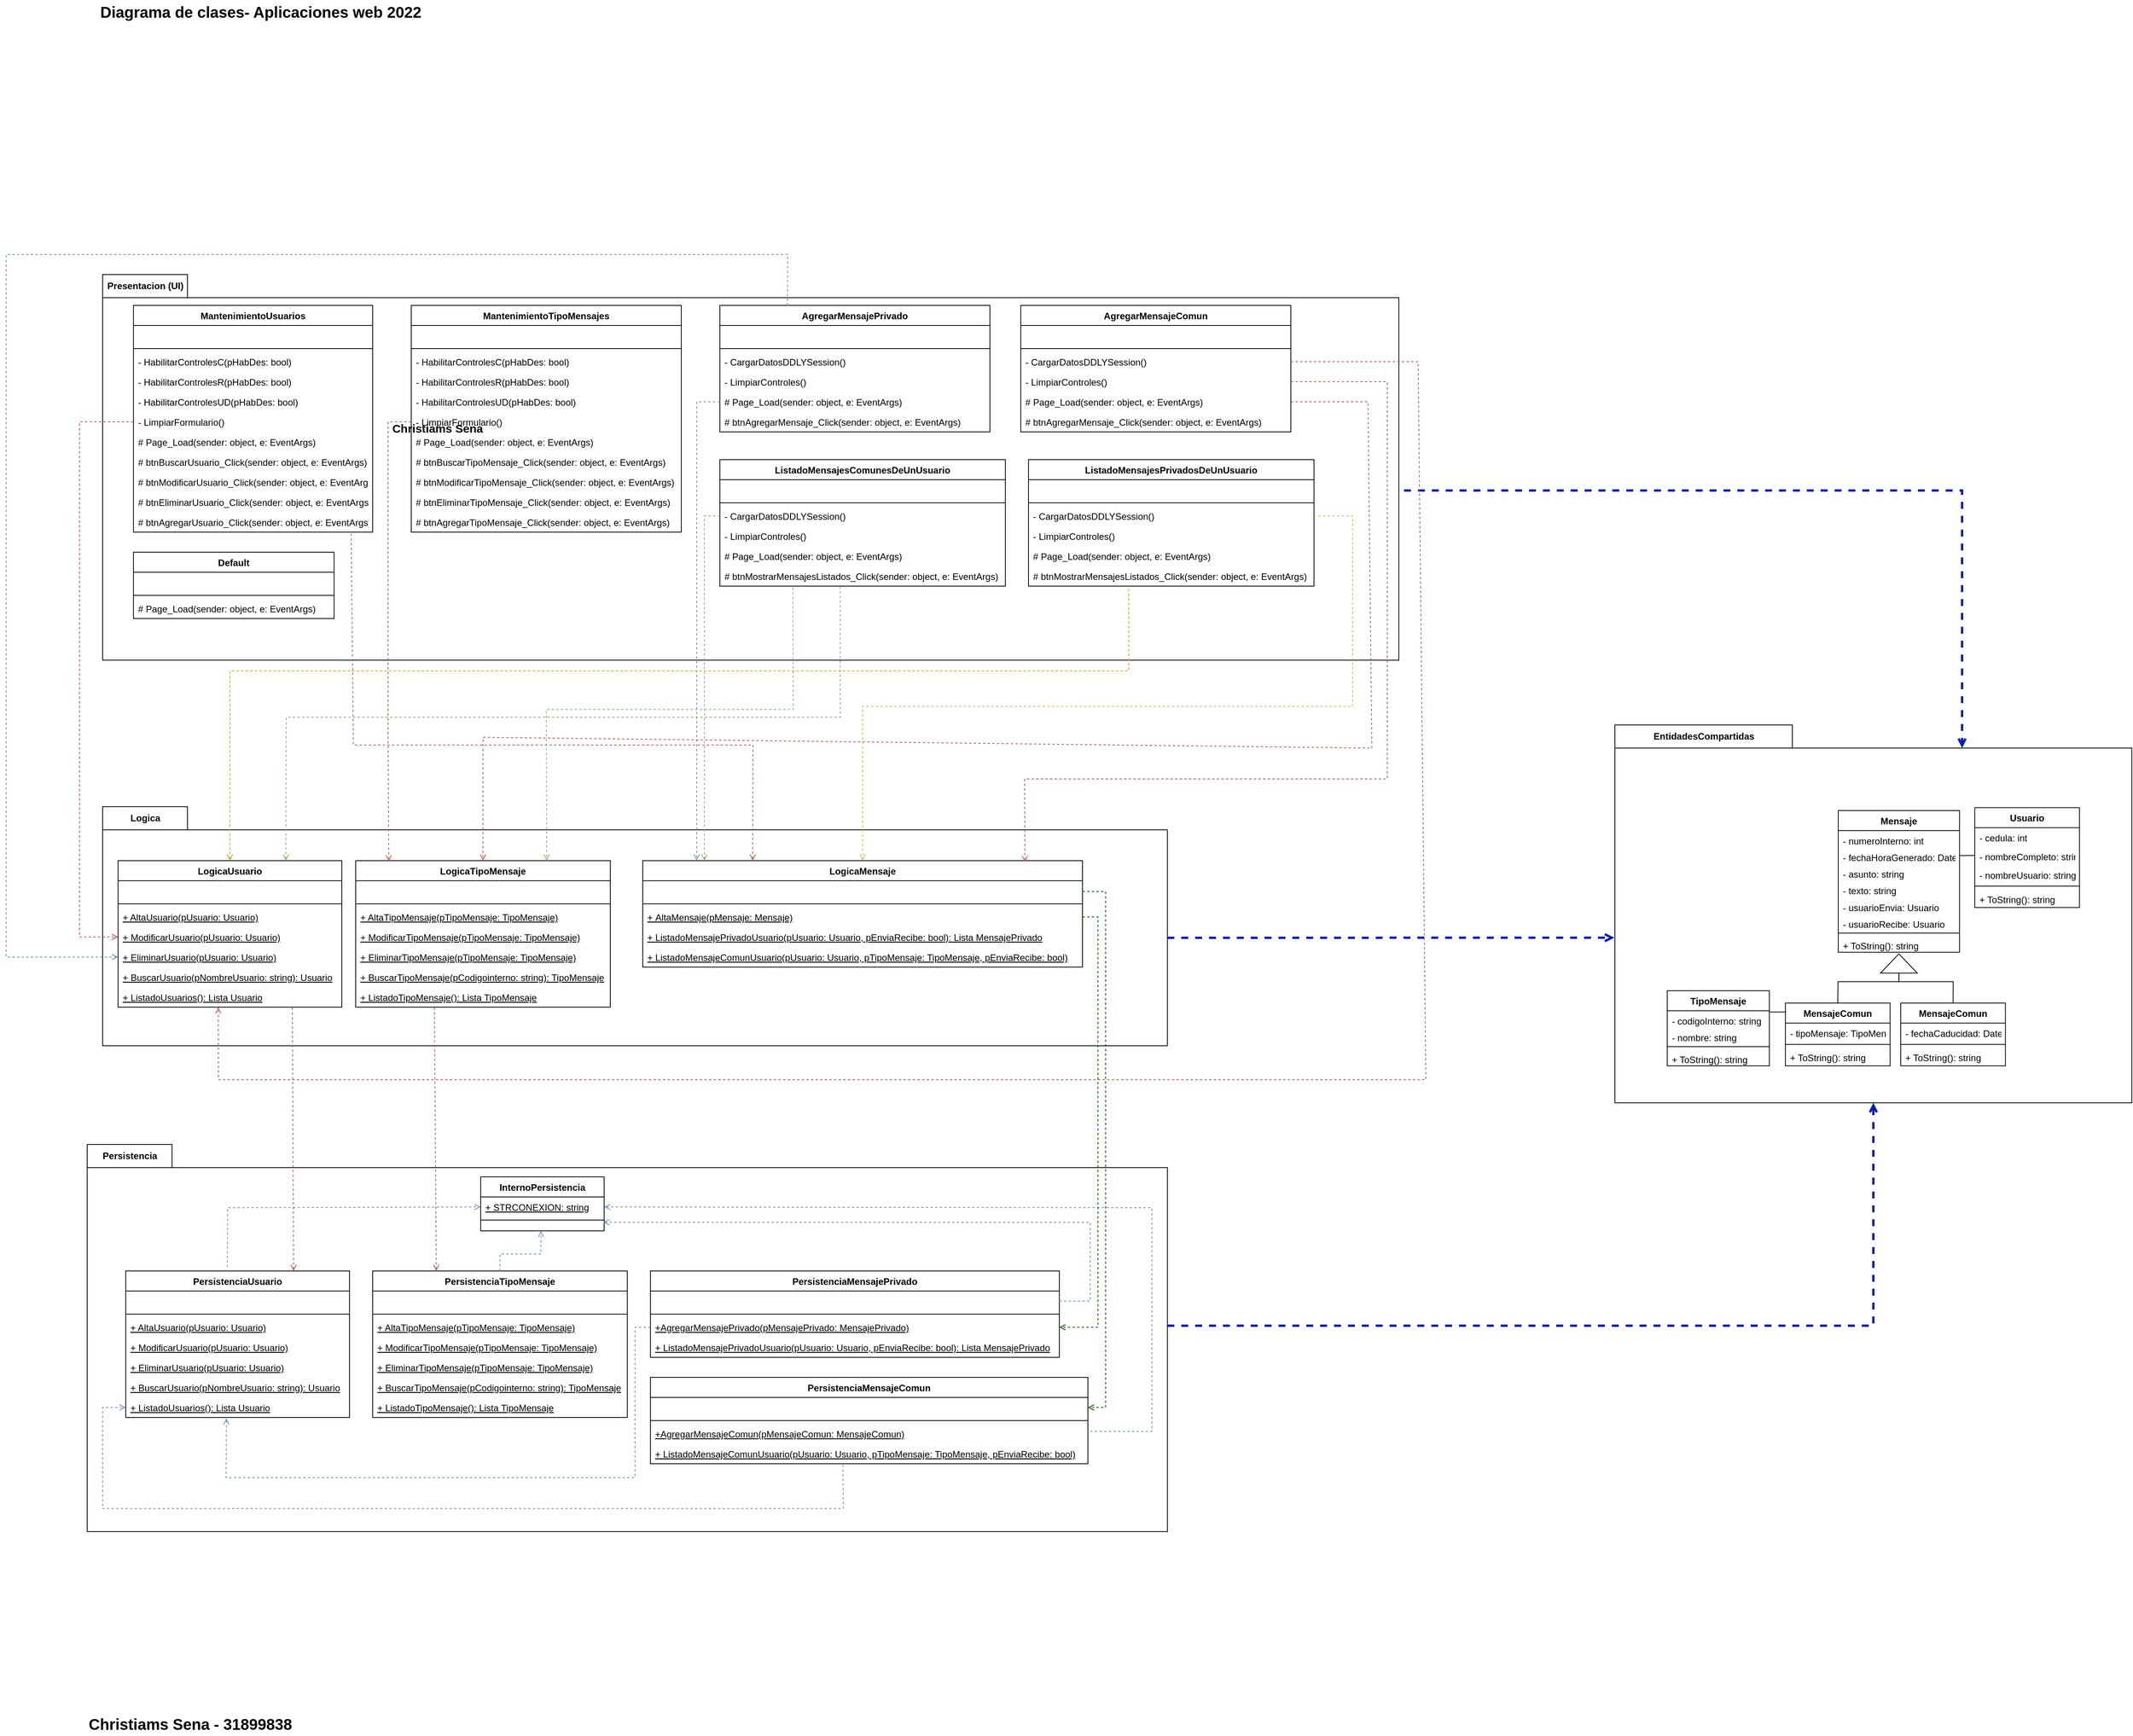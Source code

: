 <mxfile version="20.7.4" type="device"><diagram id="OZo8M6RFaSI82EaS2UUd" name="Página-1"><mxGraphModel dx="5139" dy="2575" grid="1" gridSize="10" guides="1" tooltips="1" connect="1" arrows="1" fold="1" page="1" pageScale="1" pageWidth="1169" pageHeight="827" math="0" shadow="0"><root><mxCell id="0"/><mxCell id="1" parent="0"/><mxCell id="52NXwtMjZr04dYU3mueF-200" value="Presentacion (UI)" style="shape=folder;fontStyle=1;tabWidth=110;tabHeight=30;tabPosition=left;html=1;boundedLbl=1;labelInHeader=1;container=1;collapsible=0;" parent="1" vertex="1"><mxGeometry x="-715" y="426" width="1680" height="500" as="geometry"/></mxCell><mxCell id="52NXwtMjZr04dYU3mueF-201" value="" style="html=1;strokeColor=none;resizeWidth=1;resizeHeight=1;fillColor=none;part=1;connectable=0;allowArrows=0;deletable=0;" parent="52NXwtMjZr04dYU3mueF-200" vertex="1"><mxGeometry width="1680" height="350" relative="1" as="geometry"><mxPoint y="30" as="offset"/></mxGeometry></mxCell><mxCell id="52NXwtMjZr04dYU3mueF-122" value="Logica" style="shape=folder;fontStyle=1;tabWidth=110;tabHeight=30;tabPosition=left;html=1;boundedLbl=1;labelInHeader=1;container=1;collapsible=0;" parent="1" vertex="1"><mxGeometry x="-715" y="1116" width="1380" height="310" as="geometry"/></mxCell><mxCell id="52NXwtMjZr04dYU3mueF-123" value="" style="html=1;strokeColor=none;resizeWidth=1;resizeHeight=1;fillColor=none;part=1;connectable=0;allowArrows=0;deletable=0;" parent="52NXwtMjZr04dYU3mueF-122" vertex="1"><mxGeometry width="1380" height="217" relative="1" as="geometry"><mxPoint y="30" as="offset"/></mxGeometry></mxCell><mxCell id="52NXwtMjZr04dYU3mueF-87" value="Persistencia" style="shape=folder;fontStyle=1;tabWidth=110;tabHeight=30;tabPosition=left;html=1;boundedLbl=1;labelInHeader=1;container=1;collapsible=0;" parent="1" vertex="1"><mxGeometry x="-735" y="1554" width="1400" height="502" as="geometry"/></mxCell><mxCell id="52NXwtMjZr04dYU3mueF-88" value="" style="html=1;strokeColor=none;resizeWidth=1;resizeHeight=1;fillColor=none;part=1;connectable=0;allowArrows=0;deletable=0;" parent="52NXwtMjZr04dYU3mueF-87" vertex="1"><mxGeometry width="1400" height="351.4" relative="1" as="geometry"><mxPoint y="30" as="offset"/></mxGeometry></mxCell><mxCell id="52NXwtMjZr04dYU3mueF-45" value="EntidadesCompartidas&lt;br&gt;" style="shape=folder;fontStyle=1;tabWidth=230;tabHeight=30;tabPosition=left;html=1;boundedLbl=1;labelInHeader=1;container=1;collapsible=0;" parent="1" vertex="1"><mxGeometry x="1245" y="1010" width="670" height="490" as="geometry"/></mxCell><mxCell id="52NXwtMjZr04dYU3mueF-46" value="" style="html=1;strokeColor=none;resizeWidth=1;resizeHeight=1;fillColor=none;part=1;connectable=0;allowArrows=0;deletable=0;" parent="52NXwtMjZr04dYU3mueF-45" vertex="1"><mxGeometry width="670" height="343" relative="1" as="geometry"><mxPoint y="30" as="offset"/></mxGeometry></mxCell><mxCell id="52NXwtMjZr04dYU3mueF-20" value="Mensaje" style="swimlane;fontStyle=1;align=center;verticalAlign=top;childLayout=stackLayout;horizontal=1;startSize=26;horizontalStack=0;resizeParent=1;resizeParentMax=0;resizeLast=0;collapsible=1;marginBottom=0;" parent="52NXwtMjZr04dYU3mueF-45" vertex="1"><mxGeometry x="289.506" y="110.942" width="157.16" height="183.797" as="geometry"/></mxCell><mxCell id="52NXwtMjZr04dYU3mueF-29" value="- numeroInterno: int" style="text;strokeColor=none;fillColor=none;align=left;verticalAlign=top;spacingLeft=4;spacingRight=4;overflow=hidden;rotatable=0;points=[[0,0.5],[1,0.5]];portConstraint=eastwest;" parent="52NXwtMjZr04dYU3mueF-20" vertex="1"><mxGeometry y="26" width="157.16" height="21.593" as="geometry"/></mxCell><mxCell id="52NXwtMjZr04dYU3mueF-28" value="- fechaHoraGenerado: DateTime" style="text;strokeColor=none;fillColor=none;align=left;verticalAlign=top;spacingLeft=4;spacingRight=4;overflow=hidden;rotatable=0;points=[[0,0.5],[1,0.5]];portConstraint=eastwest;" parent="52NXwtMjZr04dYU3mueF-20" vertex="1"><mxGeometry y="47.593" width="157.16" height="21.593" as="geometry"/></mxCell><mxCell id="52NXwtMjZr04dYU3mueF-27" value="- asunto: string" style="text;strokeColor=none;fillColor=none;align=left;verticalAlign=top;spacingLeft=4;spacingRight=4;overflow=hidden;rotatable=0;points=[[0,0.5],[1,0.5]];portConstraint=eastwest;" parent="52NXwtMjZr04dYU3mueF-20" vertex="1"><mxGeometry y="69.186" width="157.16" height="21.593" as="geometry"/></mxCell><mxCell id="52NXwtMjZr04dYU3mueF-26" value="- texto: string" style="text;strokeColor=none;fillColor=none;align=left;verticalAlign=top;spacingLeft=4;spacingRight=4;overflow=hidden;rotatable=0;points=[[0,0.5],[1,0.5]];portConstraint=eastwest;" parent="52NXwtMjZr04dYU3mueF-20" vertex="1"><mxGeometry y="90.78" width="157.16" height="21.593" as="geometry"/></mxCell><mxCell id="52NXwtMjZr04dYU3mueF-25" value="- usuarioEnvia: Usuario" style="text;strokeColor=none;fillColor=none;align=left;verticalAlign=top;spacingLeft=4;spacingRight=4;overflow=hidden;rotatable=0;points=[[0,0.5],[1,0.5]];portConstraint=eastwest;" parent="52NXwtMjZr04dYU3mueF-20" vertex="1"><mxGeometry y="112.373" width="157.16" height="21.593" as="geometry"/></mxCell><mxCell id="52NXwtMjZr04dYU3mueF-24" value="- usuarioRecibe: Usuario" style="text;strokeColor=none;fillColor=none;align=left;verticalAlign=top;spacingLeft=4;spacingRight=4;overflow=hidden;rotatable=0;points=[[0,0.5],[1,0.5]];portConstraint=eastwest;" parent="52NXwtMjZr04dYU3mueF-20" vertex="1"><mxGeometry y="133.966" width="157.16" height="21.593" as="geometry"/></mxCell><mxCell id="52NXwtMjZr04dYU3mueF-22" value="" style="line;strokeWidth=1;fillColor=none;align=left;verticalAlign=middle;spacingTop=-1;spacingLeft=3;spacingRight=3;rotatable=0;labelPosition=right;points=[];portConstraint=eastwest;strokeColor=inherit;" parent="52NXwtMjZr04dYU3mueF-20" vertex="1"><mxGeometry y="155.559" width="157.16" height="6.644" as="geometry"/></mxCell><mxCell id="52NXwtMjZr04dYU3mueF-23" value="+ ToString(): string" style="text;strokeColor=none;fillColor=none;align=left;verticalAlign=top;spacingLeft=4;spacingRight=4;overflow=hidden;rotatable=0;points=[[0,0.5],[1,0.5]];portConstraint=eastwest;" parent="52NXwtMjZr04dYU3mueF-20" vertex="1"><mxGeometry y="162.203" width="157.16" height="21.593" as="geometry"/></mxCell><mxCell id="52NXwtMjZr04dYU3mueF-43" value="" style="triangle;whiteSpace=wrap;html=1;rotation=-90;" parent="52NXwtMjZr04dYU3mueF-45" vertex="1"><mxGeometry x="355.617" y="285.411" width="24.934" height="47.752" as="geometry"/></mxCell><mxCell id="52NXwtMjZr04dYU3mueF-14" value="TipoMensaje" style="swimlane;fontStyle=1;align=center;verticalAlign=top;childLayout=stackLayout;horizontal=1;startSize=26;horizontalStack=0;resizeParent=1;resizeParentMax=0;resizeLast=0;collapsible=1;marginBottom=0;" parent="52NXwtMjZr04dYU3mueF-45" vertex="1"><mxGeometry x="67.85" y="344.617" width="132.346" height="97.424" as="geometry"/></mxCell><mxCell id="52NXwtMjZr04dYU3mueF-15" value="- codigoInterno: string" style="text;strokeColor=none;fillColor=none;align=left;verticalAlign=top;spacingLeft=4;spacingRight=4;overflow=hidden;rotatable=0;points=[[0,0.5],[1,0.5]];portConstraint=eastwest;" parent="52NXwtMjZr04dYU3mueF-14" vertex="1"><mxGeometry y="26" width="132.346" height="21.593" as="geometry"/></mxCell><mxCell id="52NXwtMjZr04dYU3mueF-16" value="- nombre: string&#10;" style="text;strokeColor=none;fillColor=none;align=left;verticalAlign=top;spacingLeft=4;spacingRight=4;overflow=hidden;rotatable=0;points=[[0,0.5],[1,0.5]];portConstraint=eastwest;" parent="52NXwtMjZr04dYU3mueF-14" vertex="1"><mxGeometry y="47.593" width="132.346" height="21.593" as="geometry"/></mxCell><mxCell id="52NXwtMjZr04dYU3mueF-18" value="" style="line;strokeWidth=1;fillColor=none;align=left;verticalAlign=middle;spacingTop=-1;spacingLeft=3;spacingRight=3;rotatable=0;labelPosition=right;points=[];portConstraint=eastwest;strokeColor=inherit;" parent="52NXwtMjZr04dYU3mueF-14" vertex="1"><mxGeometry y="69.186" width="132.346" height="6.644" as="geometry"/></mxCell><mxCell id="52NXwtMjZr04dYU3mueF-19" value="+ ToString(): string" style="text;strokeColor=none;fillColor=none;align=left;verticalAlign=top;spacingLeft=4;spacingRight=4;overflow=hidden;rotatable=0;points=[[0,0.5],[1,0.5]];portConstraint=eastwest;" parent="52NXwtMjZr04dYU3mueF-14" vertex="1"><mxGeometry y="75.831" width="132.346" height="21.593" as="geometry"/></mxCell><mxCell id="52NXwtMjZr04dYU3mueF-30" value="MensajeComun" style="swimlane;fontStyle=1;align=center;verticalAlign=top;childLayout=stackLayout;horizontal=1;startSize=26;horizontalStack=0;resizeParent=1;resizeParentMax=0;resizeLast=0;collapsible=1;marginBottom=0;" parent="52NXwtMjZr04dYU3mueF-45" vertex="1"><mxGeometry x="221.015" y="360.566" width="135.696" height="81.472" as="geometry"/></mxCell><mxCell id="52NXwtMjZr04dYU3mueF-31" value="- tipoMensaje: TipoMensaje" style="text;strokeColor=none;fillColor=none;align=left;verticalAlign=top;spacingLeft=4;spacingRight=4;overflow=hidden;rotatable=0;points=[[0,0.5],[1,0.5]];portConstraint=eastwest;" parent="52NXwtMjZr04dYU3mueF-30" vertex="1"><mxGeometry y="26" width="135.696" height="24.038" as="geometry"/></mxCell><mxCell id="52NXwtMjZr04dYU3mueF-34" value="" style="line;strokeWidth=1;fillColor=none;align=left;verticalAlign=middle;spacingTop=-1;spacingLeft=3;spacingRight=3;rotatable=0;labelPosition=right;points=[];portConstraint=eastwest;strokeColor=inherit;" parent="52NXwtMjZr04dYU3mueF-30" vertex="1"><mxGeometry y="50.038" width="135.696" height="7.396" as="geometry"/></mxCell><mxCell id="52NXwtMjZr04dYU3mueF-35" value="+ ToString(): string" style="text;strokeColor=none;fillColor=none;align=left;verticalAlign=top;spacingLeft=4;spacingRight=4;overflow=hidden;rotatable=0;points=[[0,0.5],[1,0.5]];portConstraint=eastwest;" parent="52NXwtMjZr04dYU3mueF-30" vertex="1"><mxGeometry y="57.434" width="135.696" height="24.038" as="geometry"/></mxCell><mxCell id="52NXwtMjZr04dYU3mueF-41" style="edgeStyle=orthogonalEdgeStyle;rounded=0;orthogonalLoop=1;jettySize=auto;html=1;exitX=1.001;exitY=0.077;exitDx=0;exitDy=0;entryX=0.001;entryY=0.123;entryDx=0;entryDy=0;endArrow=none;endFill=0;entryPerimeter=0;exitPerimeter=0;" parent="52NXwtMjZr04dYU3mueF-45" source="52NXwtMjZr04dYU3mueF-15" target="52NXwtMjZr04dYU3mueF-30" edge="1"><mxGeometry relative="1" as="geometry"/></mxCell><mxCell id="52NXwtMjZr04dYU3mueF-40" value="" style="endArrow=none;html=1;rounded=0;exitX=0.5;exitY=0;exitDx=0;exitDy=0;entryX=0;entryY=0.5;entryDx=0;entryDy=0;" parent="52NXwtMjZr04dYU3mueF-45" source="52NXwtMjZr04dYU3mueF-30" target="52NXwtMjZr04dYU3mueF-43" edge="1"><mxGeometry width="50" height="50" relative="1" as="geometry"><mxPoint x="262.911" y="314.34" as="sourcePoint"/><mxPoint x="381.646" y="305.094" as="targetPoint"/><Array as="points"><mxPoint x="289.203" y="332.83"/><mxPoint x="368.076" y="332.83"/></Array></mxGeometry></mxCell><mxCell id="52NXwtMjZr04dYU3mueF-36" value="MensajeComun" style="swimlane;fontStyle=1;align=center;verticalAlign=top;childLayout=stackLayout;horizontal=1;startSize=26;horizontalStack=0;resizeParent=1;resizeParentMax=0;resizeLast=0;collapsible=1;marginBottom=0;" parent="52NXwtMjZr04dYU3mueF-45" vertex="1"><mxGeometry x="370.468" y="360.566" width="135.696" height="81.472" as="geometry"/></mxCell><mxCell id="52NXwtMjZr04dYU3mueF-37" value="- fechaCaducidad: Datetime" style="text;strokeColor=none;fillColor=none;align=left;verticalAlign=top;spacingLeft=4;spacingRight=4;overflow=hidden;rotatable=0;points=[[0,0.5],[1,0.5]];portConstraint=eastwest;" parent="52NXwtMjZr04dYU3mueF-36" vertex="1"><mxGeometry y="26" width="135.696" height="24.038" as="geometry"/></mxCell><mxCell id="52NXwtMjZr04dYU3mueF-38" value="" style="line;strokeWidth=1;fillColor=none;align=left;verticalAlign=middle;spacingTop=-1;spacingLeft=3;spacingRight=3;rotatable=0;labelPosition=right;points=[];portConstraint=eastwest;strokeColor=inherit;" parent="52NXwtMjZr04dYU3mueF-36" vertex="1"><mxGeometry y="50.038" width="135.696" height="7.396" as="geometry"/></mxCell><mxCell id="52NXwtMjZr04dYU3mueF-39" value="+ ToString(): string" style="text;strokeColor=none;fillColor=none;align=left;verticalAlign=top;spacingLeft=4;spacingRight=4;overflow=hidden;rotatable=0;points=[[0,0.5],[1,0.5]];portConstraint=eastwest;" parent="52NXwtMjZr04dYU3mueF-36" vertex="1"><mxGeometry y="57.434" width="135.696" height="24.038" as="geometry"/></mxCell><mxCell id="52NXwtMjZr04dYU3mueF-42" value="" style="endArrow=none;html=1;rounded=0;exitX=0.5;exitY=0;exitDx=0;exitDy=0;entryX=0;entryY=0.5;entryDx=0;entryDy=0;" parent="52NXwtMjZr04dYU3mueF-45" source="52NXwtMjZr04dYU3mueF-36" target="52NXwtMjZr04dYU3mueF-43" edge="1"><mxGeometry width="50" height="50" relative="1" as="geometry"><mxPoint x="254.43" y="369.811" as="sourcePoint"/><mxPoint x="381.646" y="305.094" as="targetPoint"/><Array as="points"><mxPoint x="438.468" y="332.83"/><mxPoint x="424.051" y="332.83"/><mxPoint x="368.076" y="332.83"/></Array></mxGeometry></mxCell><mxCell id="52NXwtMjZr04dYU3mueF-1" value="Usuario" style="swimlane;fontStyle=1;align=center;verticalAlign=top;childLayout=stackLayout;horizontal=1;startSize=26;horizontalStack=0;resizeParent=1;resizeParentMax=0;resizeLast=0;collapsible=1;marginBottom=0;" parent="52NXwtMjZr04dYU3mueF-45" vertex="1"><mxGeometry x="466.456" y="107.245" width="135.696" height="129.547" as="geometry"/></mxCell><mxCell id="52NXwtMjZr04dYU3mueF-6" value="- cedula: int" style="text;strokeColor=none;fillColor=none;align=left;verticalAlign=top;spacingLeft=4;spacingRight=4;overflow=hidden;rotatable=0;points=[[0,0.5],[1,0.5]];portConstraint=eastwest;" parent="52NXwtMjZr04dYU3mueF-1" vertex="1"><mxGeometry y="26" width="135.696" height="24.038" as="geometry"/></mxCell><mxCell id="52NXwtMjZr04dYU3mueF-5" value="- nombreCompleto: string&#10;" style="text;strokeColor=none;fillColor=none;align=left;verticalAlign=top;spacingLeft=4;spacingRight=4;overflow=hidden;rotatable=0;points=[[0,0.5],[1,0.5]];portConstraint=eastwest;" parent="52NXwtMjZr04dYU3mueF-1" vertex="1"><mxGeometry y="50.038" width="135.696" height="24.038" as="geometry"/></mxCell><mxCell id="52NXwtMjZr04dYU3mueF-2" value="- nombreUsuario: string" style="text;strokeColor=none;fillColor=none;align=left;verticalAlign=top;spacingLeft=4;spacingRight=4;overflow=hidden;rotatable=0;points=[[0,0.5],[1,0.5]];portConstraint=eastwest;" parent="52NXwtMjZr04dYU3mueF-1" vertex="1"><mxGeometry y="74.075" width="135.696" height="24.038" as="geometry"/></mxCell><mxCell id="52NXwtMjZr04dYU3mueF-3" value="" style="line;strokeWidth=1;fillColor=none;align=left;verticalAlign=middle;spacingTop=-1;spacingLeft=3;spacingRight=3;rotatable=0;labelPosition=right;points=[];portConstraint=eastwest;strokeColor=inherit;" parent="52NXwtMjZr04dYU3mueF-1" vertex="1"><mxGeometry y="98.113" width="135.696" height="7.396" as="geometry"/></mxCell><mxCell id="52NXwtMjZr04dYU3mueF-4" value="+ ToString(): string" style="text;strokeColor=none;fillColor=none;align=left;verticalAlign=top;spacingLeft=4;spacingRight=4;overflow=hidden;rotatable=0;points=[[0,0.5],[1,0.5]];portConstraint=eastwest;" parent="52NXwtMjZr04dYU3mueF-1" vertex="1"><mxGeometry y="105.509" width="135.696" height="24.038" as="geometry"/></mxCell><mxCell id="52NXwtMjZr04dYU3mueF-44" value="" style="endArrow=none;html=1;rounded=0;exitX=1;exitY=0.5;exitDx=0;exitDy=0;entryX=0;entryY=0.5;entryDx=0;entryDy=0;" parent="52NXwtMjZr04dYU3mueF-45" source="52NXwtMjZr04dYU3mueF-28" target="52NXwtMjZr04dYU3mueF-5" edge="1"><mxGeometry width="50" height="50" relative="1" as="geometry"><mxPoint x="466.456" y="157.17" as="sourcePoint"/><mxPoint x="466.456" y="166.415" as="targetPoint"/></mxGeometry></mxCell><mxCell id="52NXwtMjZr04dYU3mueF-47" value="InternoPersistencia" style="swimlane;fontStyle=1;align=center;verticalAlign=top;childLayout=stackLayout;horizontal=1;startSize=26;horizontalStack=0;resizeParent=1;resizeParentMax=0;resizeLast=0;collapsible=1;marginBottom=0;" parent="1" vertex="1"><mxGeometry x="-225" y="1596" width="160" height="70" as="geometry"/></mxCell><mxCell id="52NXwtMjZr04dYU3mueF-48" value="+ STRCONEXION: string" style="text;strokeColor=none;fillColor=none;align=left;verticalAlign=top;spacingLeft=4;spacingRight=4;overflow=hidden;rotatable=0;points=[[0,0.5],[1,0.5]];portConstraint=eastwest;fontStyle=4" parent="52NXwtMjZr04dYU3mueF-47" vertex="1"><mxGeometry y="26" width="160" height="26" as="geometry"/></mxCell><mxCell id="52NXwtMjZr04dYU3mueF-49" value="" style="line;strokeWidth=1;fillColor=none;align=left;verticalAlign=middle;spacingTop=-1;spacingLeft=3;spacingRight=3;rotatable=0;labelPosition=right;points=[];portConstraint=eastwest;strokeColor=inherit;" parent="52NXwtMjZr04dYU3mueF-47" vertex="1"><mxGeometry y="52" width="160" height="8" as="geometry"/></mxCell><mxCell id="52NXwtMjZr04dYU3mueF-50" value="  " style="text;strokeColor=none;fillColor=none;align=left;verticalAlign=top;spacingLeft=4;spacingRight=4;overflow=hidden;rotatable=0;points=[[0,0.5],[1,0.5]];portConstraint=eastwest;" parent="52NXwtMjZr04dYU3mueF-47" vertex="1"><mxGeometry y="60" width="160" height="10" as="geometry"/></mxCell><mxCell id="52NXwtMjZr04dYU3mueF-51" value="PersistenciaUsuario" style="swimlane;fontStyle=1;align=center;verticalAlign=top;childLayout=stackLayout;horizontal=1;startSize=26;horizontalStack=0;resizeParent=1;resizeParentMax=0;resizeLast=0;collapsible=1;marginBottom=0;" parent="1" vertex="1"><mxGeometry x="-685" y="1718" width="290" height="190" as="geometry"/></mxCell><mxCell id="52NXwtMjZr04dYU3mueF-52" value=" " style="text;strokeColor=none;fillColor=none;align=left;verticalAlign=top;spacingLeft=4;spacingRight=4;overflow=hidden;rotatable=0;points=[[0,0.5],[1,0.5]];portConstraint=eastwest;" parent="52NXwtMjZr04dYU3mueF-51" vertex="1"><mxGeometry y="26" width="290" height="26" as="geometry"/></mxCell><mxCell id="52NXwtMjZr04dYU3mueF-53" value="" style="line;strokeWidth=1;fillColor=none;align=left;verticalAlign=middle;spacingTop=-1;spacingLeft=3;spacingRight=3;rotatable=0;labelPosition=right;points=[];portConstraint=eastwest;strokeColor=inherit;" parent="52NXwtMjZr04dYU3mueF-51" vertex="1"><mxGeometry y="52" width="290" height="8" as="geometry"/></mxCell><mxCell id="52NXwtMjZr04dYU3mueF-59" value="+ AltaUsuario(pUsuario: Usuario)&#10;" style="text;strokeColor=none;fillColor=none;align=left;verticalAlign=top;spacingLeft=4;spacingRight=4;overflow=hidden;rotatable=0;points=[[0,0.5],[1,0.5]];portConstraint=eastwest;fontStyle=4" parent="52NXwtMjZr04dYU3mueF-51" vertex="1"><mxGeometry y="60" width="290" height="26" as="geometry"/></mxCell><mxCell id="52NXwtMjZr04dYU3mueF-57" value="+ ModificarUsuario(pUsuario: Usuario)" style="text;strokeColor=none;fillColor=none;align=left;verticalAlign=top;spacingLeft=4;spacingRight=4;overflow=hidden;rotatable=0;points=[[0,0.5],[1,0.5]];portConstraint=eastwest;fontStyle=4" parent="52NXwtMjZr04dYU3mueF-51" vertex="1"><mxGeometry y="86" width="290" height="26" as="geometry"/></mxCell><mxCell id="52NXwtMjZr04dYU3mueF-56" value="+ EliminarUsuario(pUsuario: Usuario)&#10;" style="text;strokeColor=none;fillColor=none;align=left;verticalAlign=top;spacingLeft=4;spacingRight=4;overflow=hidden;rotatable=0;points=[[0,0.5],[1,0.5]];portConstraint=eastwest;fontStyle=4" parent="52NXwtMjZr04dYU3mueF-51" vertex="1"><mxGeometry y="112" width="290" height="26" as="geometry"/></mxCell><mxCell id="52NXwtMjZr04dYU3mueF-55" value="+ BuscarUsuario(pNombreUsuario: string): Usuario" style="text;strokeColor=none;fillColor=none;align=left;verticalAlign=top;spacingLeft=4;spacingRight=4;overflow=hidden;rotatable=0;points=[[0,0.5],[1,0.5]];portConstraint=eastwest;fontStyle=4" parent="52NXwtMjZr04dYU3mueF-51" vertex="1"><mxGeometry y="138" width="290" height="26" as="geometry"/></mxCell><mxCell id="52NXwtMjZr04dYU3mueF-54" value="+ ListadoUsuarios(): Lista Usuario" style="text;strokeColor=none;fillColor=none;align=left;verticalAlign=top;spacingLeft=4;spacingRight=4;overflow=hidden;rotatable=0;points=[[0,0.5],[1,0.5]];portConstraint=eastwest;fontStyle=4" parent="52NXwtMjZr04dYU3mueF-51" vertex="1"><mxGeometry y="164" width="290" height="26" as="geometry"/></mxCell><mxCell id="52NXwtMjZr04dYU3mueF-60" value="PersistenciaTipoMensaje" style="swimlane;fontStyle=1;align=center;verticalAlign=top;childLayout=stackLayout;horizontal=1;startSize=26;horizontalStack=0;resizeParent=1;resizeParentMax=0;resizeLast=0;collapsible=1;marginBottom=0;" parent="1" vertex="1"><mxGeometry x="-365" y="1718" width="330" height="190" as="geometry"/></mxCell><mxCell id="52NXwtMjZr04dYU3mueF-61" value=" " style="text;strokeColor=none;fillColor=none;align=left;verticalAlign=top;spacingLeft=4;spacingRight=4;overflow=hidden;rotatable=0;points=[[0,0.5],[1,0.5]];portConstraint=eastwest;" parent="52NXwtMjZr04dYU3mueF-60" vertex="1"><mxGeometry y="26" width="330" height="26" as="geometry"/></mxCell><mxCell id="52NXwtMjZr04dYU3mueF-62" value="" style="line;strokeWidth=1;fillColor=none;align=left;verticalAlign=middle;spacingTop=-1;spacingLeft=3;spacingRight=3;rotatable=0;labelPosition=right;points=[];portConstraint=eastwest;strokeColor=inherit;" parent="52NXwtMjZr04dYU3mueF-60" vertex="1"><mxGeometry y="52" width="330" height="8" as="geometry"/></mxCell><mxCell id="52NXwtMjZr04dYU3mueF-63" value="+ AltaTipoMensaje(pTipoMensaje: TipoMensaje)&#10;" style="text;strokeColor=none;fillColor=none;align=left;verticalAlign=top;spacingLeft=4;spacingRight=4;overflow=hidden;rotatable=0;points=[[0,0.5],[1,0.5]];portConstraint=eastwest;fontStyle=4" parent="52NXwtMjZr04dYU3mueF-60" vertex="1"><mxGeometry y="60" width="330" height="26" as="geometry"/></mxCell><mxCell id="52NXwtMjZr04dYU3mueF-64" value="+ ModificarTipoMensaje(pTipoMensaje: TipoMensaje)" style="text;strokeColor=none;fillColor=none;align=left;verticalAlign=top;spacingLeft=4;spacingRight=4;overflow=hidden;rotatable=0;points=[[0,0.5],[1,0.5]];portConstraint=eastwest;fontStyle=4" parent="52NXwtMjZr04dYU3mueF-60" vertex="1"><mxGeometry y="86" width="330" height="26" as="geometry"/></mxCell><mxCell id="52NXwtMjZr04dYU3mueF-65" value="+ EliminarTipoMensaje(pTipoMensaje: TipoMensaje)&#10;" style="text;strokeColor=none;fillColor=none;align=left;verticalAlign=top;spacingLeft=4;spacingRight=4;overflow=hidden;rotatable=0;points=[[0,0.5],[1,0.5]];portConstraint=eastwest;fontStyle=4" parent="52NXwtMjZr04dYU3mueF-60" vertex="1"><mxGeometry y="112" width="330" height="26" as="geometry"/></mxCell><mxCell id="52NXwtMjZr04dYU3mueF-66" value="+ BuscarTipoMensaje(pCodigointerno: string): TipoMensaje" style="text;strokeColor=none;fillColor=none;align=left;verticalAlign=top;spacingLeft=4;spacingRight=4;overflow=hidden;rotatable=0;points=[[0,0.5],[1,0.5]];portConstraint=eastwest;fontStyle=4" parent="52NXwtMjZr04dYU3mueF-60" vertex="1"><mxGeometry y="138" width="330" height="26" as="geometry"/></mxCell><mxCell id="52NXwtMjZr04dYU3mueF-67" value="+ ListadoTipoMensaje(): Lista TipoMensaje" style="text;strokeColor=none;fillColor=none;align=left;verticalAlign=top;spacingLeft=4;spacingRight=4;overflow=hidden;rotatable=0;points=[[0,0.5],[1,0.5]];portConstraint=eastwest;fontStyle=4" parent="52NXwtMjZr04dYU3mueF-60" vertex="1"><mxGeometry y="164" width="330" height="26" as="geometry"/></mxCell><mxCell id="52NXwtMjZr04dYU3mueF-68" value="PersistenciaMensajePrivado" style="swimlane;fontStyle=1;align=center;verticalAlign=top;childLayout=stackLayout;horizontal=1;startSize=26;horizontalStack=0;resizeParent=1;resizeParentMax=0;resizeLast=0;collapsible=1;marginBottom=0;" parent="1" vertex="1"><mxGeometry x="-5" y="1718" width="530" height="112" as="geometry"/></mxCell><mxCell id="52NXwtMjZr04dYU3mueF-69" value=" " style="text;strokeColor=none;fillColor=none;align=left;verticalAlign=top;spacingLeft=4;spacingRight=4;overflow=hidden;rotatable=0;points=[[0,0.5],[1,0.5]];portConstraint=eastwest;" parent="52NXwtMjZr04dYU3mueF-68" vertex="1"><mxGeometry y="26" width="530" height="26" as="geometry"/></mxCell><mxCell id="52NXwtMjZr04dYU3mueF-70" value="" style="line;strokeWidth=1;fillColor=none;align=left;verticalAlign=middle;spacingTop=-1;spacingLeft=3;spacingRight=3;rotatable=0;labelPosition=right;points=[];portConstraint=eastwest;strokeColor=inherit;" parent="52NXwtMjZr04dYU3mueF-68" vertex="1"><mxGeometry y="52" width="530" height="8" as="geometry"/></mxCell><mxCell id="52NXwtMjZr04dYU3mueF-71" value="+AgregarMensajePrivado(pMensajePrivado: MensajePrivado)" style="text;strokeColor=none;fillColor=none;align=left;verticalAlign=top;spacingLeft=4;spacingRight=4;overflow=hidden;rotatable=0;points=[[0,0.5],[1,0.5]];portConstraint=eastwest;fontStyle=4" parent="52NXwtMjZr04dYU3mueF-68" vertex="1"><mxGeometry y="60" width="530" height="26" as="geometry"/></mxCell><mxCell id="52NXwtMjZr04dYU3mueF-72" value="+ ListadoMensajePrivadoUsuario(pUsuario: Usuario, pEnviaRecibe: bool): Lista MensajePrivado" style="text;strokeColor=none;fillColor=none;align=left;verticalAlign=top;spacingLeft=4;spacingRight=4;overflow=hidden;rotatable=0;points=[[0,0.5],[1,0.5]];portConstraint=eastwest;fontStyle=4" parent="52NXwtMjZr04dYU3mueF-68" vertex="1"><mxGeometry y="86" width="530" height="26" as="geometry"/></mxCell><mxCell id="52NXwtMjZr04dYU3mueF-77" value="PersistenciaMensajeComun" style="swimlane;fontStyle=1;align=center;verticalAlign=top;childLayout=stackLayout;horizontal=1;startSize=26;horizontalStack=0;resizeParent=1;resizeParentMax=0;resizeLast=0;collapsible=1;marginBottom=0;" parent="1" vertex="1"><mxGeometry x="-5" y="1856" width="567" height="112" as="geometry"/></mxCell><mxCell id="52NXwtMjZr04dYU3mueF-78" value=" " style="text;strokeColor=none;fillColor=none;align=left;verticalAlign=top;spacingLeft=4;spacingRight=4;overflow=hidden;rotatable=0;points=[[0,0.5],[1,0.5]];portConstraint=eastwest;" parent="52NXwtMjZr04dYU3mueF-77" vertex="1"><mxGeometry y="26" width="567" height="26" as="geometry"/></mxCell><mxCell id="52NXwtMjZr04dYU3mueF-79" value="" style="line;strokeWidth=1;fillColor=none;align=left;verticalAlign=middle;spacingTop=-1;spacingLeft=3;spacingRight=3;rotatable=0;labelPosition=right;points=[];portConstraint=eastwest;strokeColor=inherit;" parent="52NXwtMjZr04dYU3mueF-77" vertex="1"><mxGeometry y="52" width="567" height="8" as="geometry"/></mxCell><mxCell id="52NXwtMjZr04dYU3mueF-80" value="+AgregarMensajeComun(pMensajeComun: MensajeComun)" style="text;strokeColor=none;fillColor=none;align=left;verticalAlign=top;spacingLeft=4;spacingRight=4;overflow=hidden;rotatable=0;points=[[0,0.5],[1,0.5]];portConstraint=eastwest;fontStyle=4" parent="52NXwtMjZr04dYU3mueF-77" vertex="1"><mxGeometry y="60" width="567" height="26" as="geometry"/></mxCell><mxCell id="52NXwtMjZr04dYU3mueF-81" value="+ ListadoMensajeComunUsuario(pUsuario: Usuario, pTipoMensaje: TipoMensaje, pEnviaRecibe: bool)" style="text;strokeColor=none;fillColor=none;align=left;verticalAlign=top;spacingLeft=4;spacingRight=4;overflow=hidden;rotatable=0;points=[[0,0.5],[1,0.5]];portConstraint=eastwest;fontStyle=4" parent="52NXwtMjZr04dYU3mueF-77" vertex="1"><mxGeometry y="86" width="567" height="26" as="geometry"/></mxCell><mxCell id="52NXwtMjZr04dYU3mueF-82" value="" style="endArrow=open;dashed=1;html=1;rounded=0;exitX=0.454;exitY=0.006;exitDx=0;exitDy=0;exitPerimeter=0;entryX=0;entryY=0.5;entryDx=0;entryDy=0;endFill=0;fillColor=#dae8fc;strokeColor=#6c8ebf;" parent="1" source="52NXwtMjZr04dYU3mueF-51" target="52NXwtMjZr04dYU3mueF-48" edge="1"><mxGeometry width="50" height="50" relative="1" as="geometry"><mxPoint x="-115" y="1716" as="sourcePoint"/><mxPoint x="-65" y="1666" as="targetPoint"/><Array as="points"><mxPoint x="-553" y="1636"/></Array></mxGeometry></mxCell><mxCell id="52NXwtMjZr04dYU3mueF-83" value="" style="endArrow=open;dashed=1;html=1;rounded=0;entryX=1;entryY=0.5;entryDx=0;entryDy=0;endFill=0;fillColor=#dae8fc;strokeColor=#6c8ebf;" parent="1" target="52NXwtMjZr04dYU3mueF-48" edge="1"><mxGeometry width="50" height="50" relative="1" as="geometry"><mxPoint x="565" y="1926" as="sourcePoint"/><mxPoint x="75" y="1606" as="targetPoint"/><Array as="points"><mxPoint x="645" y="1926"/><mxPoint x="645" y="1636"/></Array></mxGeometry></mxCell><mxCell id="52NXwtMjZr04dYU3mueF-84" value="" style="endArrow=open;dashed=1;html=1;rounded=0;entryX=0.993;entryY=0.856;entryDx=0;entryDy=0;entryPerimeter=0;endFill=0;exitX=1;exitY=0.5;exitDx=0;exitDy=0;fillColor=#dae8fc;strokeColor=#6c8ebf;" parent="1" source="52NXwtMjZr04dYU3mueF-69" target="52NXwtMjZr04dYU3mueF-49" edge="1"><mxGeometry width="50" height="50" relative="1" as="geometry"><mxPoint x="525" y="1776" as="sourcePoint"/><mxPoint x="-145" y="2186" as="targetPoint"/><Array as="points"><mxPoint x="565" y="1757"/><mxPoint x="565" y="1655"/></Array></mxGeometry></mxCell><mxCell id="52NXwtMjZr04dYU3mueF-85" value="" style="endArrow=open;dashed=1;html=1;rounded=0;exitX=0.5;exitY=0;exitDx=0;exitDy=0;entryX=0.489;entryY=0.993;entryDx=0;entryDy=0;entryPerimeter=0;endFill=0;fillColor=#dae8fc;strokeColor=#6c8ebf;" parent="1" source="52NXwtMjZr04dYU3mueF-60" target="52NXwtMjZr04dYU3mueF-50" edge="1"><mxGeometry width="50" height="50" relative="1" as="geometry"><mxPoint x="-275" y="1846" as="sourcePoint"/><mxPoint x="-225" y="1796" as="targetPoint"/><Array as="points"><mxPoint x="-200" y="1696"/><mxPoint x="-147" y="1696"/></Array></mxGeometry></mxCell><mxCell id="52NXwtMjZr04dYU3mueF-90" value="LogicaUsuario" style="swimlane;fontStyle=1;align=center;verticalAlign=top;childLayout=stackLayout;horizontal=1;startSize=26;horizontalStack=0;resizeParent=1;resizeParentMax=0;resizeLast=0;collapsible=1;marginBottom=0;" parent="1" vertex="1"><mxGeometry x="-695" y="1186" width="290" height="190" as="geometry"/></mxCell><mxCell id="52NXwtMjZr04dYU3mueF-91" value=" " style="text;strokeColor=none;fillColor=none;align=left;verticalAlign=top;spacingLeft=4;spacingRight=4;overflow=hidden;rotatable=0;points=[[0,0.5],[1,0.5]];portConstraint=eastwest;" parent="52NXwtMjZr04dYU3mueF-90" vertex="1"><mxGeometry y="26" width="290" height="26" as="geometry"/></mxCell><mxCell id="52NXwtMjZr04dYU3mueF-92" value="" style="line;strokeWidth=1;fillColor=none;align=left;verticalAlign=middle;spacingTop=-1;spacingLeft=3;spacingRight=3;rotatable=0;labelPosition=right;points=[];portConstraint=eastwest;strokeColor=inherit;" parent="52NXwtMjZr04dYU3mueF-90" vertex="1"><mxGeometry y="52" width="290" height="8" as="geometry"/></mxCell><mxCell id="52NXwtMjZr04dYU3mueF-93" value="+ AltaUsuario(pUsuario: Usuario)&#10;" style="text;strokeColor=none;fillColor=none;align=left;verticalAlign=top;spacingLeft=4;spacingRight=4;overflow=hidden;rotatable=0;points=[[0,0.5],[1,0.5]];portConstraint=eastwest;fontStyle=4" parent="52NXwtMjZr04dYU3mueF-90" vertex="1"><mxGeometry y="60" width="290" height="26" as="geometry"/></mxCell><mxCell id="52NXwtMjZr04dYU3mueF-94" value="+ ModificarUsuario(pUsuario: Usuario)" style="text;strokeColor=none;fillColor=none;align=left;verticalAlign=top;spacingLeft=4;spacingRight=4;overflow=hidden;rotatable=0;points=[[0,0.5],[1,0.5]];portConstraint=eastwest;fontStyle=4" parent="52NXwtMjZr04dYU3mueF-90" vertex="1"><mxGeometry y="86" width="290" height="26" as="geometry"/></mxCell><mxCell id="52NXwtMjZr04dYU3mueF-95" value="+ EliminarUsuario(pUsuario: Usuario)&#10;" style="text;strokeColor=none;fillColor=none;align=left;verticalAlign=top;spacingLeft=4;spacingRight=4;overflow=hidden;rotatable=0;points=[[0,0.5],[1,0.5]];portConstraint=eastwest;fontStyle=4" parent="52NXwtMjZr04dYU3mueF-90" vertex="1"><mxGeometry y="112" width="290" height="26" as="geometry"/></mxCell><mxCell id="52NXwtMjZr04dYU3mueF-96" value="+ BuscarUsuario(pNombreUsuario: string): Usuario" style="text;strokeColor=none;fillColor=none;align=left;verticalAlign=top;spacingLeft=4;spacingRight=4;overflow=hidden;rotatable=0;points=[[0,0.5],[1,0.5]];portConstraint=eastwest;fontStyle=4" parent="52NXwtMjZr04dYU3mueF-90" vertex="1"><mxGeometry y="138" width="290" height="26" as="geometry"/></mxCell><mxCell id="52NXwtMjZr04dYU3mueF-97" value="+ ListadoUsuarios(): Lista Usuario" style="text;strokeColor=none;fillColor=none;align=left;verticalAlign=top;spacingLeft=4;spacingRight=4;overflow=hidden;rotatable=0;points=[[0,0.5],[1,0.5]];portConstraint=eastwest;fontStyle=4" parent="52NXwtMjZr04dYU3mueF-90" vertex="1"><mxGeometry y="164" width="290" height="26" as="geometry"/></mxCell><mxCell id="52NXwtMjZr04dYU3mueF-98" value="" style="endArrow=open;dashed=1;html=1;rounded=0;exitX=0.779;exitY=1.033;exitDx=0;exitDy=0;endFill=0;entryX=0.75;entryY=0;entryDx=0;entryDy=0;exitPerimeter=0;fillColor=#f8cecc;strokeColor=#b85450;" parent="1" source="52NXwtMjZr04dYU3mueF-97" target="52NXwtMjZr04dYU3mueF-51" edge="1"><mxGeometry width="50" height="50" relative="1" as="geometry"><mxPoint x="-467" y="1286" as="sourcePoint"/><mxPoint x="-505" y="1496" as="targetPoint"/></mxGeometry></mxCell><mxCell id="52NXwtMjZr04dYU3mueF-99" value="LogicaTipoMensaje" style="swimlane;fontStyle=1;align=center;verticalAlign=top;childLayout=stackLayout;horizontal=1;startSize=26;horizontalStack=0;resizeParent=1;resizeParentMax=0;resizeLast=0;collapsible=1;marginBottom=0;" parent="1" vertex="1"><mxGeometry x="-387" y="1186" width="330" height="190" as="geometry"/></mxCell><mxCell id="52NXwtMjZr04dYU3mueF-100" value=" " style="text;strokeColor=none;fillColor=none;align=left;verticalAlign=top;spacingLeft=4;spacingRight=4;overflow=hidden;rotatable=0;points=[[0,0.5],[1,0.5]];portConstraint=eastwest;" parent="52NXwtMjZr04dYU3mueF-99" vertex="1"><mxGeometry y="26" width="330" height="26" as="geometry"/></mxCell><mxCell id="52NXwtMjZr04dYU3mueF-101" value="" style="line;strokeWidth=1;fillColor=none;align=left;verticalAlign=middle;spacingTop=-1;spacingLeft=3;spacingRight=3;rotatable=0;labelPosition=right;points=[];portConstraint=eastwest;strokeColor=inherit;" parent="52NXwtMjZr04dYU3mueF-99" vertex="1"><mxGeometry y="52" width="330" height="8" as="geometry"/></mxCell><mxCell id="52NXwtMjZr04dYU3mueF-102" value="+ AltaTipoMensaje(pTipoMensaje: TipoMensaje)&#10;" style="text;strokeColor=none;fillColor=none;align=left;verticalAlign=top;spacingLeft=4;spacingRight=4;overflow=hidden;rotatable=0;points=[[0,0.5],[1,0.5]];portConstraint=eastwest;fontStyle=4" parent="52NXwtMjZr04dYU3mueF-99" vertex="1"><mxGeometry y="60" width="330" height="26" as="geometry"/></mxCell><mxCell id="52NXwtMjZr04dYU3mueF-103" value="+ ModificarTipoMensaje(pTipoMensaje: TipoMensaje)" style="text;strokeColor=none;fillColor=none;align=left;verticalAlign=top;spacingLeft=4;spacingRight=4;overflow=hidden;rotatable=0;points=[[0,0.5],[1,0.5]];portConstraint=eastwest;fontStyle=4" parent="52NXwtMjZr04dYU3mueF-99" vertex="1"><mxGeometry y="86" width="330" height="26" as="geometry"/></mxCell><mxCell id="52NXwtMjZr04dYU3mueF-104" value="+ EliminarTipoMensaje(pTipoMensaje: TipoMensaje)&#10;" style="text;strokeColor=none;fillColor=none;align=left;verticalAlign=top;spacingLeft=4;spacingRight=4;overflow=hidden;rotatable=0;points=[[0,0.5],[1,0.5]];portConstraint=eastwest;fontStyle=4" parent="52NXwtMjZr04dYU3mueF-99" vertex="1"><mxGeometry y="112" width="330" height="26" as="geometry"/></mxCell><mxCell id="52NXwtMjZr04dYU3mueF-105" value="+ BuscarTipoMensaje(pCodigointerno: string): TipoMensaje" style="text;strokeColor=none;fillColor=none;align=left;verticalAlign=top;spacingLeft=4;spacingRight=4;overflow=hidden;rotatable=0;points=[[0,0.5],[1,0.5]];portConstraint=eastwest;fontStyle=4" parent="52NXwtMjZr04dYU3mueF-99" vertex="1"><mxGeometry y="138" width="330" height="26" as="geometry"/></mxCell><mxCell id="52NXwtMjZr04dYU3mueF-106" value="+ ListadoTipoMensaje(): Lista TipoMensaje" style="text;strokeColor=none;fillColor=none;align=left;verticalAlign=top;spacingLeft=4;spacingRight=4;overflow=hidden;rotatable=0;points=[[0,0.5],[1,0.5]];portConstraint=eastwest;fontStyle=4" parent="52NXwtMjZr04dYU3mueF-99" vertex="1"><mxGeometry y="164" width="330" height="26" as="geometry"/></mxCell><mxCell id="52NXwtMjZr04dYU3mueF-107" value="" style="endArrow=open;dashed=1;html=1;rounded=0;endFill=0;entryX=1;entryY=0.5;entryDx=0;entryDy=0;fillColor=#008a00;strokeColor=#005700;exitX=1;exitY=0.5;exitDx=0;exitDy=0;" parent="1" source="52NXwtMjZr04dYU3mueF-112" target="52NXwtMjZr04dYU3mueF-71" edge="1"><mxGeometry width="50" height="50" relative="1" as="geometry"><mxPoint x="-282" y="1276" as="sourcePoint"/><mxPoint x="-457.5" y="1728" as="targetPoint"/><Array as="points"><mxPoint x="575" y="1259"/><mxPoint x="575" y="1791"/></Array></mxGeometry></mxCell><mxCell id="52NXwtMjZr04dYU3mueF-109" value="LogicaMensaje" style="swimlane;fontStyle=1;align=center;verticalAlign=top;childLayout=stackLayout;horizontal=1;startSize=26;horizontalStack=0;resizeParent=1;resizeParentMax=0;resizeLast=0;collapsible=1;marginBottom=0;" parent="1" vertex="1"><mxGeometry x="-15" y="1186" width="570" height="138" as="geometry"/></mxCell><mxCell id="52NXwtMjZr04dYU3mueF-110" value=" " style="text;strokeColor=none;fillColor=none;align=left;verticalAlign=top;spacingLeft=4;spacingRight=4;overflow=hidden;rotatable=0;points=[[0,0.5],[1,0.5]];portConstraint=eastwest;" parent="52NXwtMjZr04dYU3mueF-109" vertex="1"><mxGeometry y="26" width="570" height="26" as="geometry"/></mxCell><mxCell id="52NXwtMjZr04dYU3mueF-111" value="" style="line;strokeWidth=1;fillColor=none;align=left;verticalAlign=middle;spacingTop=-1;spacingLeft=3;spacingRight=3;rotatable=0;labelPosition=right;points=[];portConstraint=eastwest;strokeColor=inherit;" parent="52NXwtMjZr04dYU3mueF-109" vertex="1"><mxGeometry y="52" width="570" height="8" as="geometry"/></mxCell><mxCell id="52NXwtMjZr04dYU3mueF-112" value="+ AltaMensaje(pMensaje: Mensaje)" style="text;strokeColor=none;fillColor=none;align=left;verticalAlign=top;spacingLeft=4;spacingRight=4;overflow=hidden;rotatable=0;points=[[0,0.5],[1,0.5]];portConstraint=eastwest;fontStyle=4" parent="52NXwtMjZr04dYU3mueF-109" vertex="1"><mxGeometry y="60" width="570" height="26" as="geometry"/></mxCell><mxCell id="52NXwtMjZr04dYU3mueF-119" value="+ ListadoMensajePrivadoUsuario(pUsuario: Usuario, pEnviaRecibe: bool): Lista MensajePrivado" style="text;strokeColor=none;fillColor=none;align=left;verticalAlign=top;spacingLeft=4;spacingRight=4;overflow=hidden;rotatable=0;points=[[0,0.5],[1,0.5]];portConstraint=eastwest;fontStyle=4" parent="52NXwtMjZr04dYU3mueF-109" vertex="1"><mxGeometry y="86" width="570" height="26" as="geometry"/></mxCell><mxCell id="52NXwtMjZr04dYU3mueF-120" value="+ ListadoMensajeComunUsuario(pUsuario: Usuario, pTipoMensaje: TipoMensaje, pEnviaRecibe: bool)" style="text;strokeColor=none;fillColor=none;align=left;verticalAlign=top;spacingLeft=4;spacingRight=4;overflow=hidden;rotatable=0;points=[[0,0.5],[1,0.5]];portConstraint=eastwest;fontStyle=4" parent="52NXwtMjZr04dYU3mueF-109" vertex="1"><mxGeometry y="112" width="570" height="26" as="geometry"/></mxCell><mxCell id="52NXwtMjZr04dYU3mueF-121" value="" style="endArrow=open;dashed=1;html=1;rounded=0;endFill=0;entryX=1;entryY=0.5;entryDx=0;entryDy=0;fillColor=#008a00;strokeColor=#005700;" parent="1" target="52NXwtMjZr04dYU3mueF-78" edge="1"><mxGeometry width="50" height="50" relative="1" as="geometry"><mxPoint x="555" y="1226" as="sourcePoint"/><mxPoint x="535" y="1801" as="targetPoint"/><Array as="points"><mxPoint x="585" y="1226"/><mxPoint x="585" y="1895"/></Array></mxGeometry></mxCell><mxCell id="52NXwtMjZr04dYU3mueF-124" value="" style="endArrow=open;dashed=1;html=1;rounded=0;exitX=0.309;exitY=1.024;exitDx=0;exitDy=0;endFill=0;entryX=0.25;entryY=0;entryDx=0;entryDy=0;exitPerimeter=0;fillColor=#f8cecc;strokeColor=#b85450;" parent="1" source="52NXwtMjZr04dYU3mueF-106" target="52NXwtMjZr04dYU3mueF-60" edge="1"><mxGeometry width="50" height="50" relative="1" as="geometry"><mxPoint x="-459.09" y="1286.858" as="sourcePoint"/><mxPoint x="-457.5" y="1728" as="targetPoint"/></mxGeometry></mxCell><mxCell id="52NXwtMjZr04dYU3mueF-125" value="Default" style="swimlane;fontStyle=1;align=center;verticalAlign=top;childLayout=stackLayout;horizontal=1;startSize=26;horizontalStack=0;resizeParent=1;resizeParentMax=0;resizeLast=0;collapsible=1;marginBottom=0;" parent="1" vertex="1"><mxGeometry x="-675" y="786" width="260" height="86" as="geometry"/></mxCell><mxCell id="52NXwtMjZr04dYU3mueF-126" value=" " style="text;strokeColor=none;fillColor=none;align=left;verticalAlign=top;spacingLeft=4;spacingRight=4;overflow=hidden;rotatable=0;points=[[0,0.5],[1,0.5]];portConstraint=eastwest;" parent="52NXwtMjZr04dYU3mueF-125" vertex="1"><mxGeometry y="26" width="260" height="26" as="geometry"/></mxCell><mxCell id="52NXwtMjZr04dYU3mueF-127" value="" style="line;strokeWidth=1;fillColor=none;align=left;verticalAlign=middle;spacingTop=-1;spacingLeft=3;spacingRight=3;rotatable=0;labelPosition=right;points=[];portConstraint=eastwest;strokeColor=inherit;" parent="52NXwtMjZr04dYU3mueF-125" vertex="1"><mxGeometry y="52" width="260" height="8" as="geometry"/></mxCell><mxCell id="52NXwtMjZr04dYU3mueF-128" value="# Page_Load(sender: object, e: EventArgs)" style="text;strokeColor=none;fillColor=none;align=left;verticalAlign=top;spacingLeft=4;spacingRight=4;overflow=hidden;rotatable=0;points=[[0,0.5],[1,0.5]];portConstraint=eastwest;" parent="52NXwtMjZr04dYU3mueF-125" vertex="1"><mxGeometry y="60" width="260" height="26" as="geometry"/></mxCell><mxCell id="52NXwtMjZr04dYU3mueF-130" value="MantenimientoUsuarios" style="swimlane;fontStyle=1;align=center;verticalAlign=top;childLayout=stackLayout;horizontal=1;startSize=26;horizontalStack=0;resizeParent=1;resizeParentMax=0;resizeLast=0;collapsible=1;marginBottom=0;" parent="1" vertex="1"><mxGeometry x="-675" y="466" width="310" height="294" as="geometry"/></mxCell><mxCell id="52NXwtMjZr04dYU3mueF-131" value=" " style="text;strokeColor=none;fillColor=none;align=left;verticalAlign=top;spacingLeft=4;spacingRight=4;overflow=hidden;rotatable=0;points=[[0,0.5],[1,0.5]];portConstraint=eastwest;" parent="52NXwtMjZr04dYU3mueF-130" vertex="1"><mxGeometry y="26" width="310" height="26" as="geometry"/></mxCell><mxCell id="52NXwtMjZr04dYU3mueF-132" value="" style="line;strokeWidth=1;fillColor=none;align=left;verticalAlign=middle;spacingTop=-1;spacingLeft=3;spacingRight=3;rotatable=0;labelPosition=right;points=[];portConstraint=eastwest;strokeColor=inherit;" parent="52NXwtMjZr04dYU3mueF-130" vertex="1"><mxGeometry y="52" width="310" height="8" as="geometry"/></mxCell><mxCell id="52NXwtMjZr04dYU3mueF-133" value="- HabilitarControlesC(pHabDes: bool)" style="text;strokeColor=none;fillColor=none;align=left;verticalAlign=top;spacingLeft=4;spacingRight=4;overflow=hidden;rotatable=0;points=[[0,0.5],[1,0.5]];portConstraint=eastwest;" parent="52NXwtMjZr04dYU3mueF-130" vertex="1"><mxGeometry y="60" width="310" height="26" as="geometry"/></mxCell><mxCell id="52NXwtMjZr04dYU3mueF-141" value="- HabilitarControlesR(pHabDes: bool)" style="text;strokeColor=none;fillColor=none;align=left;verticalAlign=top;spacingLeft=4;spacingRight=4;overflow=hidden;rotatable=0;points=[[0,0.5],[1,0.5]];portConstraint=eastwest;" parent="52NXwtMjZr04dYU3mueF-130" vertex="1"><mxGeometry y="86" width="310" height="26" as="geometry"/></mxCell><mxCell id="52NXwtMjZr04dYU3mueF-140" value="- HabilitarControlesUD(pHabDes: bool)" style="text;strokeColor=none;fillColor=none;align=left;verticalAlign=top;spacingLeft=4;spacingRight=4;overflow=hidden;rotatable=0;points=[[0,0.5],[1,0.5]];portConstraint=eastwest;" parent="52NXwtMjZr04dYU3mueF-130" vertex="1"><mxGeometry y="112" width="310" height="26" as="geometry"/></mxCell><mxCell id="52NXwtMjZr04dYU3mueF-139" value="- LimpiarFormulario()" style="text;strokeColor=none;fillColor=none;align=left;verticalAlign=top;spacingLeft=4;spacingRight=4;overflow=hidden;rotatable=0;points=[[0,0.5],[1,0.5]];portConstraint=eastwest;" parent="52NXwtMjZr04dYU3mueF-130" vertex="1"><mxGeometry y="138" width="310" height="26" as="geometry"/></mxCell><mxCell id="52NXwtMjZr04dYU3mueF-138" value="# Page_Load(sender: object, e: EventArgs)" style="text;strokeColor=none;fillColor=none;align=left;verticalAlign=top;spacingLeft=4;spacingRight=4;overflow=hidden;rotatable=0;points=[[0,0.5],[1,0.5]];portConstraint=eastwest;" parent="52NXwtMjZr04dYU3mueF-130" vertex="1"><mxGeometry y="164" width="310" height="26" as="geometry"/></mxCell><mxCell id="52NXwtMjZr04dYU3mueF-147" value="# btnBuscarUsuario_Click(sender: object, e: EventArgs)" style="text;strokeColor=none;fillColor=none;align=left;verticalAlign=top;spacingLeft=4;spacingRight=4;overflow=hidden;rotatable=0;points=[[0,0.5],[1,0.5]];portConstraint=eastwest;" parent="52NXwtMjZr04dYU3mueF-130" vertex="1"><mxGeometry y="190" width="310" height="26" as="geometry"/></mxCell><mxCell id="52NXwtMjZr04dYU3mueF-146" value="# btnModificarUsuario_Click(sender: object, e: EventArgs)" style="text;strokeColor=none;fillColor=none;align=left;verticalAlign=top;spacingLeft=4;spacingRight=4;overflow=hidden;rotatable=0;points=[[0,0.5],[1,0.5]];portConstraint=eastwest;" parent="52NXwtMjZr04dYU3mueF-130" vertex="1"><mxGeometry y="216" width="310" height="26" as="geometry"/></mxCell><mxCell id="52NXwtMjZr04dYU3mueF-145" value="# btnEliminarUsuario_Click(sender: object, e: EventArgs)" style="text;strokeColor=none;fillColor=none;align=left;verticalAlign=top;spacingLeft=4;spacingRight=4;overflow=hidden;rotatable=0;points=[[0,0.5],[1,0.5]];portConstraint=eastwest;" parent="52NXwtMjZr04dYU3mueF-130" vertex="1"><mxGeometry y="242" width="310" height="26" as="geometry"/></mxCell><mxCell id="52NXwtMjZr04dYU3mueF-137" value="# btnAgregarUsuario_Click(sender: object, e: EventArgs)" style="text;strokeColor=none;fillColor=none;align=left;verticalAlign=top;spacingLeft=4;spacingRight=4;overflow=hidden;rotatable=0;points=[[0,0.5],[1,0.5]];portConstraint=eastwest;" parent="52NXwtMjZr04dYU3mueF-130" vertex="1"><mxGeometry y="268" width="310" height="26" as="geometry"/></mxCell><mxCell id="52NXwtMjZr04dYU3mueF-148" value="MantenimientoTipoMensajes" style="swimlane;fontStyle=1;align=center;verticalAlign=top;childLayout=stackLayout;horizontal=1;startSize=26;horizontalStack=0;resizeParent=1;resizeParentMax=0;resizeLast=0;collapsible=1;marginBottom=0;" parent="1" vertex="1"><mxGeometry x="-315" y="466" width="350" height="294" as="geometry"/></mxCell><mxCell id="52NXwtMjZr04dYU3mueF-149" value=" " style="text;strokeColor=none;fillColor=none;align=left;verticalAlign=top;spacingLeft=4;spacingRight=4;overflow=hidden;rotatable=0;points=[[0,0.5],[1,0.5]];portConstraint=eastwest;" parent="52NXwtMjZr04dYU3mueF-148" vertex="1"><mxGeometry y="26" width="350" height="26" as="geometry"/></mxCell><mxCell id="52NXwtMjZr04dYU3mueF-150" value="" style="line;strokeWidth=1;fillColor=none;align=left;verticalAlign=middle;spacingTop=-1;spacingLeft=3;spacingRight=3;rotatable=0;labelPosition=right;points=[];portConstraint=eastwest;strokeColor=inherit;" parent="52NXwtMjZr04dYU3mueF-148" vertex="1"><mxGeometry y="52" width="350" height="8" as="geometry"/></mxCell><mxCell id="52NXwtMjZr04dYU3mueF-151" value="- HabilitarControlesC(pHabDes: bool)" style="text;strokeColor=none;fillColor=none;align=left;verticalAlign=top;spacingLeft=4;spacingRight=4;overflow=hidden;rotatable=0;points=[[0,0.5],[1,0.5]];portConstraint=eastwest;" parent="52NXwtMjZr04dYU3mueF-148" vertex="1"><mxGeometry y="60" width="350" height="26" as="geometry"/></mxCell><mxCell id="52NXwtMjZr04dYU3mueF-152" value="- HabilitarControlesR(pHabDes: bool)" style="text;strokeColor=none;fillColor=none;align=left;verticalAlign=top;spacingLeft=4;spacingRight=4;overflow=hidden;rotatable=0;points=[[0,0.5],[1,0.5]];portConstraint=eastwest;" parent="52NXwtMjZr04dYU3mueF-148" vertex="1"><mxGeometry y="86" width="350" height="26" as="geometry"/></mxCell><mxCell id="52NXwtMjZr04dYU3mueF-153" value="- HabilitarControlesUD(pHabDes: bool)" style="text;strokeColor=none;fillColor=none;align=left;verticalAlign=top;spacingLeft=4;spacingRight=4;overflow=hidden;rotatable=0;points=[[0,0.5],[1,0.5]];portConstraint=eastwest;" parent="52NXwtMjZr04dYU3mueF-148" vertex="1"><mxGeometry y="112" width="350" height="26" as="geometry"/></mxCell><mxCell id="52NXwtMjZr04dYU3mueF-154" value="- LimpiarFormulario()" style="text;strokeColor=none;fillColor=none;align=left;verticalAlign=top;spacingLeft=4;spacingRight=4;overflow=hidden;rotatable=0;points=[[0,0.5],[1,0.5]];portConstraint=eastwest;" parent="52NXwtMjZr04dYU3mueF-148" vertex="1"><mxGeometry y="138" width="350" height="26" as="geometry"/></mxCell><mxCell id="52NXwtMjZr04dYU3mueF-155" value="# Page_Load(sender: object, e: EventArgs)" style="text;strokeColor=none;fillColor=none;align=left;verticalAlign=top;spacingLeft=4;spacingRight=4;overflow=hidden;rotatable=0;points=[[0,0.5],[1,0.5]];portConstraint=eastwest;" parent="52NXwtMjZr04dYU3mueF-148" vertex="1"><mxGeometry y="164" width="350" height="26" as="geometry"/></mxCell><mxCell id="52NXwtMjZr04dYU3mueF-156" value="# btnBuscarTipoMensaje_Click(sender: object, e: EventArgs)" style="text;strokeColor=none;fillColor=none;align=left;verticalAlign=top;spacingLeft=4;spacingRight=4;overflow=hidden;rotatable=0;points=[[0,0.5],[1,0.5]];portConstraint=eastwest;" parent="52NXwtMjZr04dYU3mueF-148" vertex="1"><mxGeometry y="190" width="350" height="26" as="geometry"/></mxCell><mxCell id="52NXwtMjZr04dYU3mueF-157" value="# btnModificarTipoMensaje_Click(sender: object, e: EventArgs)" style="text;strokeColor=none;fillColor=none;align=left;verticalAlign=top;spacingLeft=4;spacingRight=4;overflow=hidden;rotatable=0;points=[[0,0.5],[1,0.5]];portConstraint=eastwest;" parent="52NXwtMjZr04dYU3mueF-148" vertex="1"><mxGeometry y="216" width="350" height="26" as="geometry"/></mxCell><mxCell id="52NXwtMjZr04dYU3mueF-158" value="# btnEliminarTipoMensaje_Click(sender: object, e: EventArgs)" style="text;strokeColor=none;fillColor=none;align=left;verticalAlign=top;spacingLeft=4;spacingRight=4;overflow=hidden;rotatable=0;points=[[0,0.5],[1,0.5]];portConstraint=eastwest;" parent="52NXwtMjZr04dYU3mueF-148" vertex="1"><mxGeometry y="242" width="350" height="26" as="geometry"/></mxCell><mxCell id="52NXwtMjZr04dYU3mueF-159" value="# btnAgregarTipoMensaje_Click(sender: object, e: EventArgs)" style="text;strokeColor=none;fillColor=none;align=left;verticalAlign=top;spacingLeft=4;spacingRight=4;overflow=hidden;rotatable=0;points=[[0,0.5],[1,0.5]];portConstraint=eastwest;" parent="52NXwtMjZr04dYU3mueF-148" vertex="1"><mxGeometry y="268" width="350" height="26" as="geometry"/></mxCell><mxCell id="52NXwtMjZr04dYU3mueF-160" value="AgregarMensajePrivado" style="swimlane;fontStyle=1;align=center;verticalAlign=top;childLayout=stackLayout;horizontal=1;startSize=26;horizontalStack=0;resizeParent=1;resizeParentMax=0;resizeLast=0;collapsible=1;marginBottom=0;" parent="1" vertex="1"><mxGeometry x="85" y="466" width="350" height="164" as="geometry"/></mxCell><mxCell id="52NXwtMjZr04dYU3mueF-161" value=" " style="text;strokeColor=none;fillColor=none;align=left;verticalAlign=top;spacingLeft=4;spacingRight=4;overflow=hidden;rotatable=0;points=[[0,0.5],[1,0.5]];portConstraint=eastwest;" parent="52NXwtMjZr04dYU3mueF-160" vertex="1"><mxGeometry y="26" width="350" height="26" as="geometry"/></mxCell><mxCell id="52NXwtMjZr04dYU3mueF-162" value="" style="line;strokeWidth=1;fillColor=none;align=left;verticalAlign=middle;spacingTop=-1;spacingLeft=3;spacingRight=3;rotatable=0;labelPosition=right;points=[];portConstraint=eastwest;strokeColor=inherit;" parent="52NXwtMjZr04dYU3mueF-160" vertex="1"><mxGeometry y="52" width="350" height="8" as="geometry"/></mxCell><mxCell id="52NXwtMjZr04dYU3mueF-163" value="- CargarDatosDDLYSession()" style="text;strokeColor=none;fillColor=none;align=left;verticalAlign=top;spacingLeft=4;spacingRight=4;overflow=hidden;rotatable=0;points=[[0,0.5],[1,0.5]];portConstraint=eastwest;" parent="52NXwtMjZr04dYU3mueF-160" vertex="1"><mxGeometry y="60" width="350" height="26" as="geometry"/></mxCell><mxCell id="52NXwtMjZr04dYU3mueF-164" value="- LimpiarControles()" style="text;strokeColor=none;fillColor=none;align=left;verticalAlign=top;spacingLeft=4;spacingRight=4;overflow=hidden;rotatable=0;points=[[0,0.5],[1,0.5]];portConstraint=eastwest;" parent="52NXwtMjZr04dYU3mueF-160" vertex="1"><mxGeometry y="86" width="350" height="26" as="geometry"/></mxCell><mxCell id="52NXwtMjZr04dYU3mueF-167" value="# Page_Load(sender: object, e: EventArgs)" style="text;strokeColor=none;fillColor=none;align=left;verticalAlign=top;spacingLeft=4;spacingRight=4;overflow=hidden;rotatable=0;points=[[0,0.5],[1,0.5]];portConstraint=eastwest;" parent="52NXwtMjZr04dYU3mueF-160" vertex="1"><mxGeometry y="112" width="350" height="26" as="geometry"/></mxCell><mxCell id="52NXwtMjZr04dYU3mueF-171" value="# btnAgregarMensaje_Click(sender: object, e: EventArgs)" style="text;strokeColor=none;fillColor=none;align=left;verticalAlign=top;spacingLeft=4;spacingRight=4;overflow=hidden;rotatable=0;points=[[0,0.5],[1,0.5]];portConstraint=eastwest;" parent="52NXwtMjZr04dYU3mueF-160" vertex="1"><mxGeometry y="138" width="350" height="26" as="geometry"/></mxCell><mxCell id="52NXwtMjZr04dYU3mueF-172" value="AgregarMensajeComun" style="swimlane;fontStyle=1;align=center;verticalAlign=top;childLayout=stackLayout;horizontal=1;startSize=26;horizontalStack=0;resizeParent=1;resizeParentMax=0;resizeLast=0;collapsible=1;marginBottom=0;" parent="1" vertex="1"><mxGeometry x="475" y="466" width="350" height="164" as="geometry"/></mxCell><mxCell id="52NXwtMjZr04dYU3mueF-173" value=" " style="text;strokeColor=none;fillColor=none;align=left;verticalAlign=top;spacingLeft=4;spacingRight=4;overflow=hidden;rotatable=0;points=[[0,0.5],[1,0.5]];portConstraint=eastwest;" parent="52NXwtMjZr04dYU3mueF-172" vertex="1"><mxGeometry y="26" width="350" height="26" as="geometry"/></mxCell><mxCell id="52NXwtMjZr04dYU3mueF-174" value="" style="line;strokeWidth=1;fillColor=none;align=left;verticalAlign=middle;spacingTop=-1;spacingLeft=3;spacingRight=3;rotatable=0;labelPosition=right;points=[];portConstraint=eastwest;strokeColor=inherit;" parent="52NXwtMjZr04dYU3mueF-172" vertex="1"><mxGeometry y="52" width="350" height="8" as="geometry"/></mxCell><mxCell id="52NXwtMjZr04dYU3mueF-175" value="- CargarDatosDDLYSession()" style="text;strokeColor=none;fillColor=none;align=left;verticalAlign=top;spacingLeft=4;spacingRight=4;overflow=hidden;rotatable=0;points=[[0,0.5],[1,0.5]];portConstraint=eastwest;" parent="52NXwtMjZr04dYU3mueF-172" vertex="1"><mxGeometry y="60" width="350" height="26" as="geometry"/></mxCell><mxCell id="52NXwtMjZr04dYU3mueF-176" value="- LimpiarControles()" style="text;strokeColor=none;fillColor=none;align=left;verticalAlign=top;spacingLeft=4;spacingRight=4;overflow=hidden;rotatable=0;points=[[0,0.5],[1,0.5]];portConstraint=eastwest;" parent="52NXwtMjZr04dYU3mueF-172" vertex="1"><mxGeometry y="86" width="350" height="26" as="geometry"/></mxCell><mxCell id="52NXwtMjZr04dYU3mueF-177" value="# Page_Load(sender: object, e: EventArgs)" style="text;strokeColor=none;fillColor=none;align=left;verticalAlign=top;spacingLeft=4;spacingRight=4;overflow=hidden;rotatable=0;points=[[0,0.5],[1,0.5]];portConstraint=eastwest;" parent="52NXwtMjZr04dYU3mueF-172" vertex="1"><mxGeometry y="112" width="350" height="26" as="geometry"/></mxCell><mxCell id="52NXwtMjZr04dYU3mueF-178" value="# btnAgregarMensaje_Click(sender: object, e: EventArgs)" style="text;strokeColor=none;fillColor=none;align=left;verticalAlign=top;spacingLeft=4;spacingRight=4;overflow=hidden;rotatable=0;points=[[0,0.5],[1,0.5]];portConstraint=eastwest;" parent="52NXwtMjZr04dYU3mueF-172" vertex="1"><mxGeometry y="138" width="350" height="26" as="geometry"/></mxCell><mxCell id="52NXwtMjZr04dYU3mueF-179" value="ListadoMensajesComunesDeUnUsuario" style="swimlane;fontStyle=1;align=center;verticalAlign=top;childLayout=stackLayout;horizontal=1;startSize=26;horizontalStack=0;resizeParent=1;resizeParentMax=0;resizeLast=0;collapsible=1;marginBottom=0;" parent="1" vertex="1"><mxGeometry x="85" y="666" width="370" height="164" as="geometry"/></mxCell><mxCell id="52NXwtMjZr04dYU3mueF-180" value=" " style="text;strokeColor=none;fillColor=none;align=left;verticalAlign=top;spacingLeft=4;spacingRight=4;overflow=hidden;rotatable=0;points=[[0,0.5],[1,0.5]];portConstraint=eastwest;" parent="52NXwtMjZr04dYU3mueF-179" vertex="1"><mxGeometry y="26" width="370" height="26" as="geometry"/></mxCell><mxCell id="52NXwtMjZr04dYU3mueF-181" value="" style="line;strokeWidth=1;fillColor=none;align=left;verticalAlign=middle;spacingTop=-1;spacingLeft=3;spacingRight=3;rotatable=0;labelPosition=right;points=[];portConstraint=eastwest;strokeColor=inherit;" parent="52NXwtMjZr04dYU3mueF-179" vertex="1"><mxGeometry y="52" width="370" height="8" as="geometry"/></mxCell><mxCell id="52NXwtMjZr04dYU3mueF-182" value="- CargarDatosDDLYSession()" style="text;strokeColor=none;fillColor=none;align=left;verticalAlign=top;spacingLeft=4;spacingRight=4;overflow=hidden;rotatable=0;points=[[0,0.5],[1,0.5]];portConstraint=eastwest;" parent="52NXwtMjZr04dYU3mueF-179" vertex="1"><mxGeometry y="60" width="370" height="26" as="geometry"/></mxCell><mxCell id="52NXwtMjZr04dYU3mueF-183" value="- LimpiarControles()" style="text;strokeColor=none;fillColor=none;align=left;verticalAlign=top;spacingLeft=4;spacingRight=4;overflow=hidden;rotatable=0;points=[[0,0.5],[1,0.5]];portConstraint=eastwest;" parent="52NXwtMjZr04dYU3mueF-179" vertex="1"><mxGeometry y="86" width="370" height="26" as="geometry"/></mxCell><mxCell id="52NXwtMjZr04dYU3mueF-184" value="# Page_Load(sender: object, e: EventArgs)" style="text;strokeColor=none;fillColor=none;align=left;verticalAlign=top;spacingLeft=4;spacingRight=4;overflow=hidden;rotatable=0;points=[[0,0.5],[1,0.5]];portConstraint=eastwest;" parent="52NXwtMjZr04dYU3mueF-179" vertex="1"><mxGeometry y="112" width="370" height="26" as="geometry"/></mxCell><mxCell id="52NXwtMjZr04dYU3mueF-185" value="# btnMostrarMensajesListados_Click(sender: object, e: EventArgs)" style="text;strokeColor=none;fillColor=none;align=left;verticalAlign=top;spacingLeft=4;spacingRight=4;overflow=hidden;rotatable=0;points=[[0,0.5],[1,0.5]];portConstraint=eastwest;" parent="52NXwtMjZr04dYU3mueF-179" vertex="1"><mxGeometry y="138" width="370" height="26" as="geometry"/></mxCell><mxCell id="52NXwtMjZr04dYU3mueF-186" value="ListadoMensajesPrivadosDeUnUsuario" style="swimlane;fontStyle=1;align=center;verticalAlign=top;childLayout=stackLayout;horizontal=1;startSize=26;horizontalStack=0;resizeParent=1;resizeParentMax=0;resizeLast=0;collapsible=1;marginBottom=0;" parent="1" vertex="1"><mxGeometry x="485" y="666" width="370" height="164" as="geometry"/></mxCell><mxCell id="52NXwtMjZr04dYU3mueF-187" value=" " style="text;strokeColor=none;fillColor=none;align=left;verticalAlign=top;spacingLeft=4;spacingRight=4;overflow=hidden;rotatable=0;points=[[0,0.5],[1,0.5]];portConstraint=eastwest;" parent="52NXwtMjZr04dYU3mueF-186" vertex="1"><mxGeometry y="26" width="370" height="26" as="geometry"/></mxCell><mxCell id="52NXwtMjZr04dYU3mueF-188" value="" style="line;strokeWidth=1;fillColor=none;align=left;verticalAlign=middle;spacingTop=-1;spacingLeft=3;spacingRight=3;rotatable=0;labelPosition=right;points=[];portConstraint=eastwest;strokeColor=inherit;" parent="52NXwtMjZr04dYU3mueF-186" vertex="1"><mxGeometry y="52" width="370" height="8" as="geometry"/></mxCell><mxCell id="52NXwtMjZr04dYU3mueF-189" value="- CargarDatosDDLYSession()" style="text;strokeColor=none;fillColor=none;align=left;verticalAlign=top;spacingLeft=4;spacingRight=4;overflow=hidden;rotatable=0;points=[[0,0.5],[1,0.5]];portConstraint=eastwest;" parent="52NXwtMjZr04dYU3mueF-186" vertex="1"><mxGeometry y="60" width="370" height="26" as="geometry"/></mxCell><mxCell id="52NXwtMjZr04dYU3mueF-190" value="- LimpiarControles()" style="text;strokeColor=none;fillColor=none;align=left;verticalAlign=top;spacingLeft=4;spacingRight=4;overflow=hidden;rotatable=0;points=[[0,0.5],[1,0.5]];portConstraint=eastwest;" parent="52NXwtMjZr04dYU3mueF-186" vertex="1"><mxGeometry y="86" width="370" height="26" as="geometry"/></mxCell><mxCell id="52NXwtMjZr04dYU3mueF-191" value="# Page_Load(sender: object, e: EventArgs)" style="text;strokeColor=none;fillColor=none;align=left;verticalAlign=top;spacingLeft=4;spacingRight=4;overflow=hidden;rotatable=0;points=[[0,0.5],[1,0.5]];portConstraint=eastwest;" parent="52NXwtMjZr04dYU3mueF-186" vertex="1"><mxGeometry y="112" width="370" height="26" as="geometry"/></mxCell><mxCell id="52NXwtMjZr04dYU3mueF-192" value="# btnMostrarMensajesListados_Click(sender: object, e: EventArgs)" style="text;strokeColor=none;fillColor=none;align=left;verticalAlign=top;spacingLeft=4;spacingRight=4;overflow=hidden;rotatable=0;points=[[0,0.5],[1,0.5]];portConstraint=eastwest;" parent="52NXwtMjZr04dYU3mueF-186" vertex="1"><mxGeometry y="138" width="370" height="26" as="geometry"/></mxCell><mxCell id="52NXwtMjZr04dYU3mueF-193" value="" style="endArrow=open;dashed=1;html=1;rounded=0;exitX=0;exitY=0.5;exitDx=0;exitDy=0;entryX=0;entryY=0.5;entryDx=0;entryDy=0;endFill=0;fillColor=#f8cecc;strokeColor=#b85450;" parent="1" source="52NXwtMjZr04dYU3mueF-139" target="52NXwtMjZr04dYU3mueF-94" edge="1"><mxGeometry width="50" height="50" relative="1" as="geometry"><mxPoint x="-255" y="896" as="sourcePoint"/><mxPoint x="-205" y="846" as="targetPoint"/><Array as="points"><mxPoint x="-745" y="617"/><mxPoint x="-745" y="1285"/></Array></mxGeometry></mxCell><mxCell id="52NXwtMjZr04dYU3mueF-194" value="" style="endArrow=open;dashed=1;html=1;rounded=0;exitX=0;exitY=0.5;exitDx=0;exitDy=0;entryX=0.13;entryY=0.006;entryDx=0;entryDy=0;endFill=0;fillColor=#f8cecc;strokeColor=#b85450;entryPerimeter=0;" parent="1" source="52NXwtMjZr04dYU3mueF-154" target="52NXwtMjZr04dYU3mueF-99" edge="1"><mxGeometry width="50" height="50" relative="1" as="geometry"><mxPoint x="-665" y="627" as="sourcePoint"/><mxPoint x="-685" y="1295" as="targetPoint"/><Array as="points"><mxPoint x="-345" y="617"/><mxPoint x="-345" y="1026"/></Array></mxGeometry></mxCell><mxCell id="52NXwtMjZr04dYU3mueF-195" value="" style="endArrow=open;dashed=1;html=1;rounded=0;exitX=0;exitY=0.5;exitDx=0;exitDy=0;endFill=0;fillColor=#dae8fc;strokeColor=#6c8ebf;" parent="1" source="52NXwtMjZr04dYU3mueF-167" edge="1"><mxGeometry width="50" height="50" relative="1" as="geometry"><mxPoint x="-305" y="627" as="sourcePoint"/><mxPoint x="55" y="1186" as="targetPoint"/><Array as="points"><mxPoint x="55" y="591"/><mxPoint x="55" y="1076"/></Array></mxGeometry></mxCell><mxCell id="52NXwtMjZr04dYU3mueF-197" value="" style="endArrow=open;dashed=1;html=1;rounded=0;exitX=0;exitY=0.5;exitDx=0;exitDy=0;endFill=0;fillColor=#d5e8d4;strokeColor=#82b366;" parent="1" source="52NXwtMjZr04dYU3mueF-182" edge="1"><mxGeometry width="50" height="50" relative="1" as="geometry"><mxPoint x="95" y="575.0" as="sourcePoint"/><mxPoint x="65" y="1186" as="targetPoint"/><Array as="points"><mxPoint x="65" y="739"/><mxPoint x="65" y="1086"/></Array></mxGeometry></mxCell><mxCell id="52NXwtMjZr04dYU3mueF-198" value="" style="endArrow=open;dashed=1;html=1;rounded=0;exitX=1;exitY=0.5;exitDx=0;exitDy=0;endFill=0;fillColor=#f8cecc;strokeColor=#b85450;entryX=0.5;entryY=0;entryDx=0;entryDy=0;" parent="1" source="52NXwtMjZr04dYU3mueF-177" target="52NXwtMjZr04dYU3mueF-99" edge="1"><mxGeometry width="50" height="50" relative="1" as="geometry"><mxPoint x="95" y="575.0" as="sourcePoint"/><mxPoint x="65" y="1196" as="targetPoint"/><Array as="points"><mxPoint x="925" y="591"/><mxPoint x="930" y="1040"/><mxPoint x="-222" y="1026"/></Array></mxGeometry></mxCell><mxCell id="52NXwtMjZr04dYU3mueF-199" value="" style="endArrow=open;dashed=1;html=1;rounded=0;exitX=1;exitY=0.5;exitDx=0;exitDy=0;endFill=0;fillColor=#fff2cc;strokeColor=#d6b656;entryX=0.5;entryY=0;entryDx=0;entryDy=0;" parent="1" source="52NXwtMjZr04dYU3mueF-189" target="52NXwtMjZr04dYU3mueF-109" edge="1"><mxGeometry width="50" height="50" relative="1" as="geometry"><mxPoint x="835.0" y="601.0" as="sourcePoint"/><mxPoint x="422.5" y="1196" as="targetPoint"/><Array as="points"><mxPoint x="905" y="739"/><mxPoint x="905" y="986"/><mxPoint x="270" y="986"/></Array></mxGeometry></mxCell><mxCell id="52NXwtMjZr04dYU3mueF-202" value="" style="endArrow=open;dashed=1;html=1;rounded=0;exitX=1.004;exitY=0.56;exitDx=0;exitDy=0;exitPerimeter=0;endFill=0;strokeWidth=3;fillColor=#0050ef;strokeColor=#001DBC;entryX=0;entryY=0;entryDx=450;entryDy=30;entryPerimeter=0;" parent="1" source="52NXwtMjZr04dYU3mueF-200" target="52NXwtMjZr04dYU3mueF-45" edge="1"><mxGeometry width="50" height="50" relative="1" as="geometry"><mxPoint x="1205" y="1066" as="sourcePoint"/><mxPoint x="2085" y="1016" as="targetPoint"/><Array as="points"><mxPoint x="1695" y="706"/></Array></mxGeometry></mxCell><mxCell id="52NXwtMjZr04dYU3mueF-203" value="" style="endArrow=open;dashed=1;html=1;rounded=0;entryX=-0.001;entryY=0.563;entryDx=0;entryDy=0;entryPerimeter=0;endFill=0;strokeWidth=3;fillColor=#0050ef;strokeColor=#001DBC;exitX=0;exitY=0;exitDx=1380;exitDy=170;exitPerimeter=0;" parent="1" source="52NXwtMjZr04dYU3mueF-122" target="52NXwtMjZr04dYU3mueF-45" edge="1"><mxGeometry width="50" height="50" relative="1" as="geometry"><mxPoint x="995" y="1286" as="sourcePoint"/><mxPoint x="2185" y="1050" as="targetPoint"/><Array as="points"/></mxGeometry></mxCell><mxCell id="52NXwtMjZr04dYU3mueF-204" value="" style="endArrow=open;dashed=1;html=1;rounded=0;entryX=0.5;entryY=1;entryDx=0;entryDy=0;entryPerimeter=0;endFill=0;strokeWidth=3;fillColor=#0050ef;strokeColor=#001DBC;exitX=0;exitY=0;exitDx=1400;exitDy=235;exitPerimeter=0;" parent="1" source="52NXwtMjZr04dYU3mueF-87" target="52NXwtMjZr04dYU3mueF-45" edge="1"><mxGeometry width="50" height="50" relative="1" as="geometry"><mxPoint x="675" y="1296" as="sourcePoint"/><mxPoint x="1734.33" y="1295.87" as="targetPoint"/><Array as="points"><mxPoint x="1580" y="1789"/></Array></mxGeometry></mxCell><mxCell id="VvuU0VcHmy7wZpWEkyay-1" value="" style="endArrow=open;dashed=1;html=1;rounded=0;entryX=0;entryY=0.5;entryDx=0;entryDy=0;exitX=0.44;exitY=1.051;exitDx=0;exitDy=0;endFill=0;exitPerimeter=0;fillColor=#dae8fc;strokeColor=#6c8ebf;" parent="1" source="52NXwtMjZr04dYU3mueF-81" target="52NXwtMjZr04dYU3mueF-54" edge="1"><mxGeometry width="50" height="50" relative="1" as="geometry"><mxPoint x="-35" y="1886" as="sourcePoint"/><mxPoint x="-85" y="1936" as="targetPoint"/><Array as="points"><mxPoint x="245" y="2026"/><mxPoint x="-715" y="2026"/><mxPoint x="-715" y="1895"/></Array></mxGeometry></mxCell><mxCell id="VvuU0VcHmy7wZpWEkyay-3" value="" style="endArrow=open;dashed=1;html=1;rounded=0;entryX=0.45;entryY=1.039;entryDx=0;entryDy=0;exitX=0;exitY=0.5;exitDx=0;exitDy=0;endFill=0;fillColor=#dae8fc;strokeColor=#6c8ebf;entryPerimeter=0;" parent="1" source="52NXwtMjZr04dYU3mueF-71" target="52NXwtMjZr04dYU3mueF-54" edge="1"><mxGeometry width="50" height="50" relative="1" as="geometry"><mxPoint x="254.48" y="1979.326" as="sourcePoint"/><mxPoint x="-675" y="1905" as="targetPoint"/><Array as="points"><mxPoint x="-25" y="1791"/><mxPoint x="-25" y="1986"/><mxPoint x="-555" y="1986"/></Array></mxGeometry></mxCell><mxCell id="VvuU0VcHmy7wZpWEkyay-4" value="" style="endArrow=open;dashed=1;html=1;rounded=0;exitX=0.91;exitY=1.082;exitDx=0;exitDy=0;entryX=0.25;entryY=0;entryDx=0;entryDy=0;endFill=0;fillColor=#f8cecc;strokeColor=#b85450;exitPerimeter=0;" parent="1" source="52NXwtMjZr04dYU3mueF-137" target="52NXwtMjZr04dYU3mueF-109" edge="1"><mxGeometry width="50" height="50" relative="1" as="geometry"><mxPoint x="-305" y="627.0" as="sourcePoint"/><mxPoint x="-334.1" y="1197.14" as="targetPoint"/><Array as="points"><mxPoint x="-390" y="1036"/><mxPoint x="128" y="1036"/></Array></mxGeometry></mxCell><mxCell id="VvuU0VcHmy7wZpWEkyay-5" value="" style="endArrow=open;dashed=1;html=1;rounded=0;exitX=1;exitY=0.5;exitDx=0;exitDy=0;endFill=0;fillColor=#f8cecc;strokeColor=#b85450;entryX=0.869;entryY=0.014;entryDx=0;entryDy=0;entryPerimeter=0;" parent="1" source="52NXwtMjZr04dYU3mueF-176" target="52NXwtMjZr04dYU3mueF-109" edge="1"><mxGeometry width="50" height="50" relative="1" as="geometry"><mxPoint x="835" y="601" as="sourcePoint"/><mxPoint x="422.5" y="1196" as="targetPoint"/><Array as="points"><mxPoint x="950" y="565"/><mxPoint x="950" y="800"/><mxPoint x="950" y="1080"/><mxPoint x="480" y="1080"/></Array></mxGeometry></mxCell><mxCell id="VvuU0VcHmy7wZpWEkyay-6" value="" style="endArrow=open;dashed=1;html=1;rounded=0;exitX=1;exitY=0.5;exitDx=0;exitDy=0;endFill=0;fillColor=#f8cecc;strokeColor=#b85450;entryX=0.448;entryY=1;entryDx=0;entryDy=0;entryPerimeter=0;" parent="1" source="52NXwtMjZr04dYU3mueF-175" target="52NXwtMjZr04dYU3mueF-97" edge="1"><mxGeometry width="50" height="50" relative="1" as="geometry"><mxPoint x="835" y="575" as="sourcePoint"/><mxPoint x="490.33" y="1197.932" as="targetPoint"/><Array as="points"><mxPoint x="990" y="539"/><mxPoint x="1000" y="1470"/><mxPoint x="310" y="1470"/><mxPoint x="-565" y="1470"/></Array></mxGeometry></mxCell><mxCell id="VvuU0VcHmy7wZpWEkyay-7" value="" style="endArrow=open;dashed=1;html=1;rounded=0;exitX=0.25;exitY=0;exitDx=0;exitDy=0;endFill=0;fillColor=#dae8fc;strokeColor=#6c8ebf;entryX=0;entryY=0.5;entryDx=0;entryDy=0;" parent="1" source="52NXwtMjZr04dYU3mueF-160" target="52NXwtMjZr04dYU3mueF-95" edge="1"><mxGeometry width="50" height="50" relative="1" as="geometry"><mxPoint x="95" y="575.0" as="sourcePoint"/><mxPoint x="65" y="1196" as="targetPoint"/><Array as="points"><mxPoint x="173" y="400"/><mxPoint x="-840" y="400"/><mxPoint x="-840" y="1311"/></Array></mxGeometry></mxCell><mxCell id="VvuU0VcHmy7wZpWEkyay-9" value="" style="endArrow=open;dashed=1;html=1;rounded=0;exitX=0.256;exitY=1.078;exitDx=0;exitDy=0;endFill=0;fillColor=#d5e8d4;strokeColor=#82b366;exitPerimeter=0;entryX=0.75;entryY=0;entryDx=0;entryDy=0;" parent="1" source="52NXwtMjZr04dYU3mueF-185" target="52NXwtMjZr04dYU3mueF-99" edge="1"><mxGeometry width="50" height="50" relative="1" as="geometry"><mxPoint x="95" y="749" as="sourcePoint"/><mxPoint x="75" y="1196" as="targetPoint"/><Array as="points"><mxPoint x="180" y="990"/><mxPoint x="-140" y="990"/></Array></mxGeometry></mxCell><mxCell id="VvuU0VcHmy7wZpWEkyay-11" value="" style="endArrow=open;dashed=1;html=1;rounded=0;exitX=0.421;exitY=1.018;exitDx=0;exitDy=0;endFill=0;fillColor=#d5e8d4;strokeColor=#82b366;exitPerimeter=0;entryX=0.75;entryY=0;entryDx=0;entryDy=0;" parent="1" source="52NXwtMjZr04dYU3mueF-185" target="52NXwtMjZr04dYU3mueF-90" edge="1"><mxGeometry width="50" height="50" relative="1" as="geometry"><mxPoint x="189.72" y="842.028" as="sourcePoint"/><mxPoint x="-129.5" y="1196" as="targetPoint"/><Array as="points"><mxPoint x="241" y="1000"/><mxPoint x="-477" y="1000"/></Array></mxGeometry></mxCell><mxCell id="VvuU0VcHmy7wZpWEkyay-13" value="" style="endArrow=open;dashed=1;html=1;rounded=0;exitX=0.351;exitY=1.139;exitDx=0;exitDy=0;endFill=0;fillColor=#ffe6cc;strokeColor=#d79b00;entryX=0.5;entryY=0;entryDx=0;entryDy=0;exitPerimeter=0;" parent="1" source="52NXwtMjZr04dYU3mueF-192" target="52NXwtMjZr04dYU3mueF-90" edge="1"><mxGeometry width="50" height="50" relative="1" as="geometry"><mxPoint x="740.31" y="841.248" as="sourcePoint"/><mxPoint x="-77.69" y="1196.57" as="targetPoint"/><Array as="points"><mxPoint x="615" y="940"/><mxPoint x="-550" y="940"/></Array></mxGeometry></mxCell><mxCell id="mx0D0EI8jqfz62jdJhYZ-1" value="Diagrama de clases- Aplicaciones web 2022" style="text;html=1;strokeColor=none;fillColor=none;align=left;verticalAlign=middle;whiteSpace=wrap;rounded=0;fontStyle=1;fontSize=20;" vertex="1" parent="1"><mxGeometry x="-720" y="70" width="585" height="30" as="geometry"/></mxCell><mxCell id="mx0D0EI8jqfz62jdJhYZ-2" value="Christiams Sena" style="text;html=1;strokeColor=none;fillColor=none;align=right;verticalAlign=middle;whiteSpace=wrap;rounded=0;fontStyle=1;fontSize=15;" vertex="1" parent="1"><mxGeometry x="-385" y="610" width="165" height="30" as="geometry"/></mxCell><mxCell id="mx0D0EI8jqfz62jdJhYZ-3" value="Christiams Sena - 31899838" style="text;html=1;strokeColor=none;fillColor=none;align=left;verticalAlign=middle;whiteSpace=wrap;rounded=0;fontStyle=1;fontSize=20;" vertex="1" parent="1"><mxGeometry x="-735" y="2290" width="585" height="30" as="geometry"/></mxCell></root></mxGraphModel></diagram></mxfile>